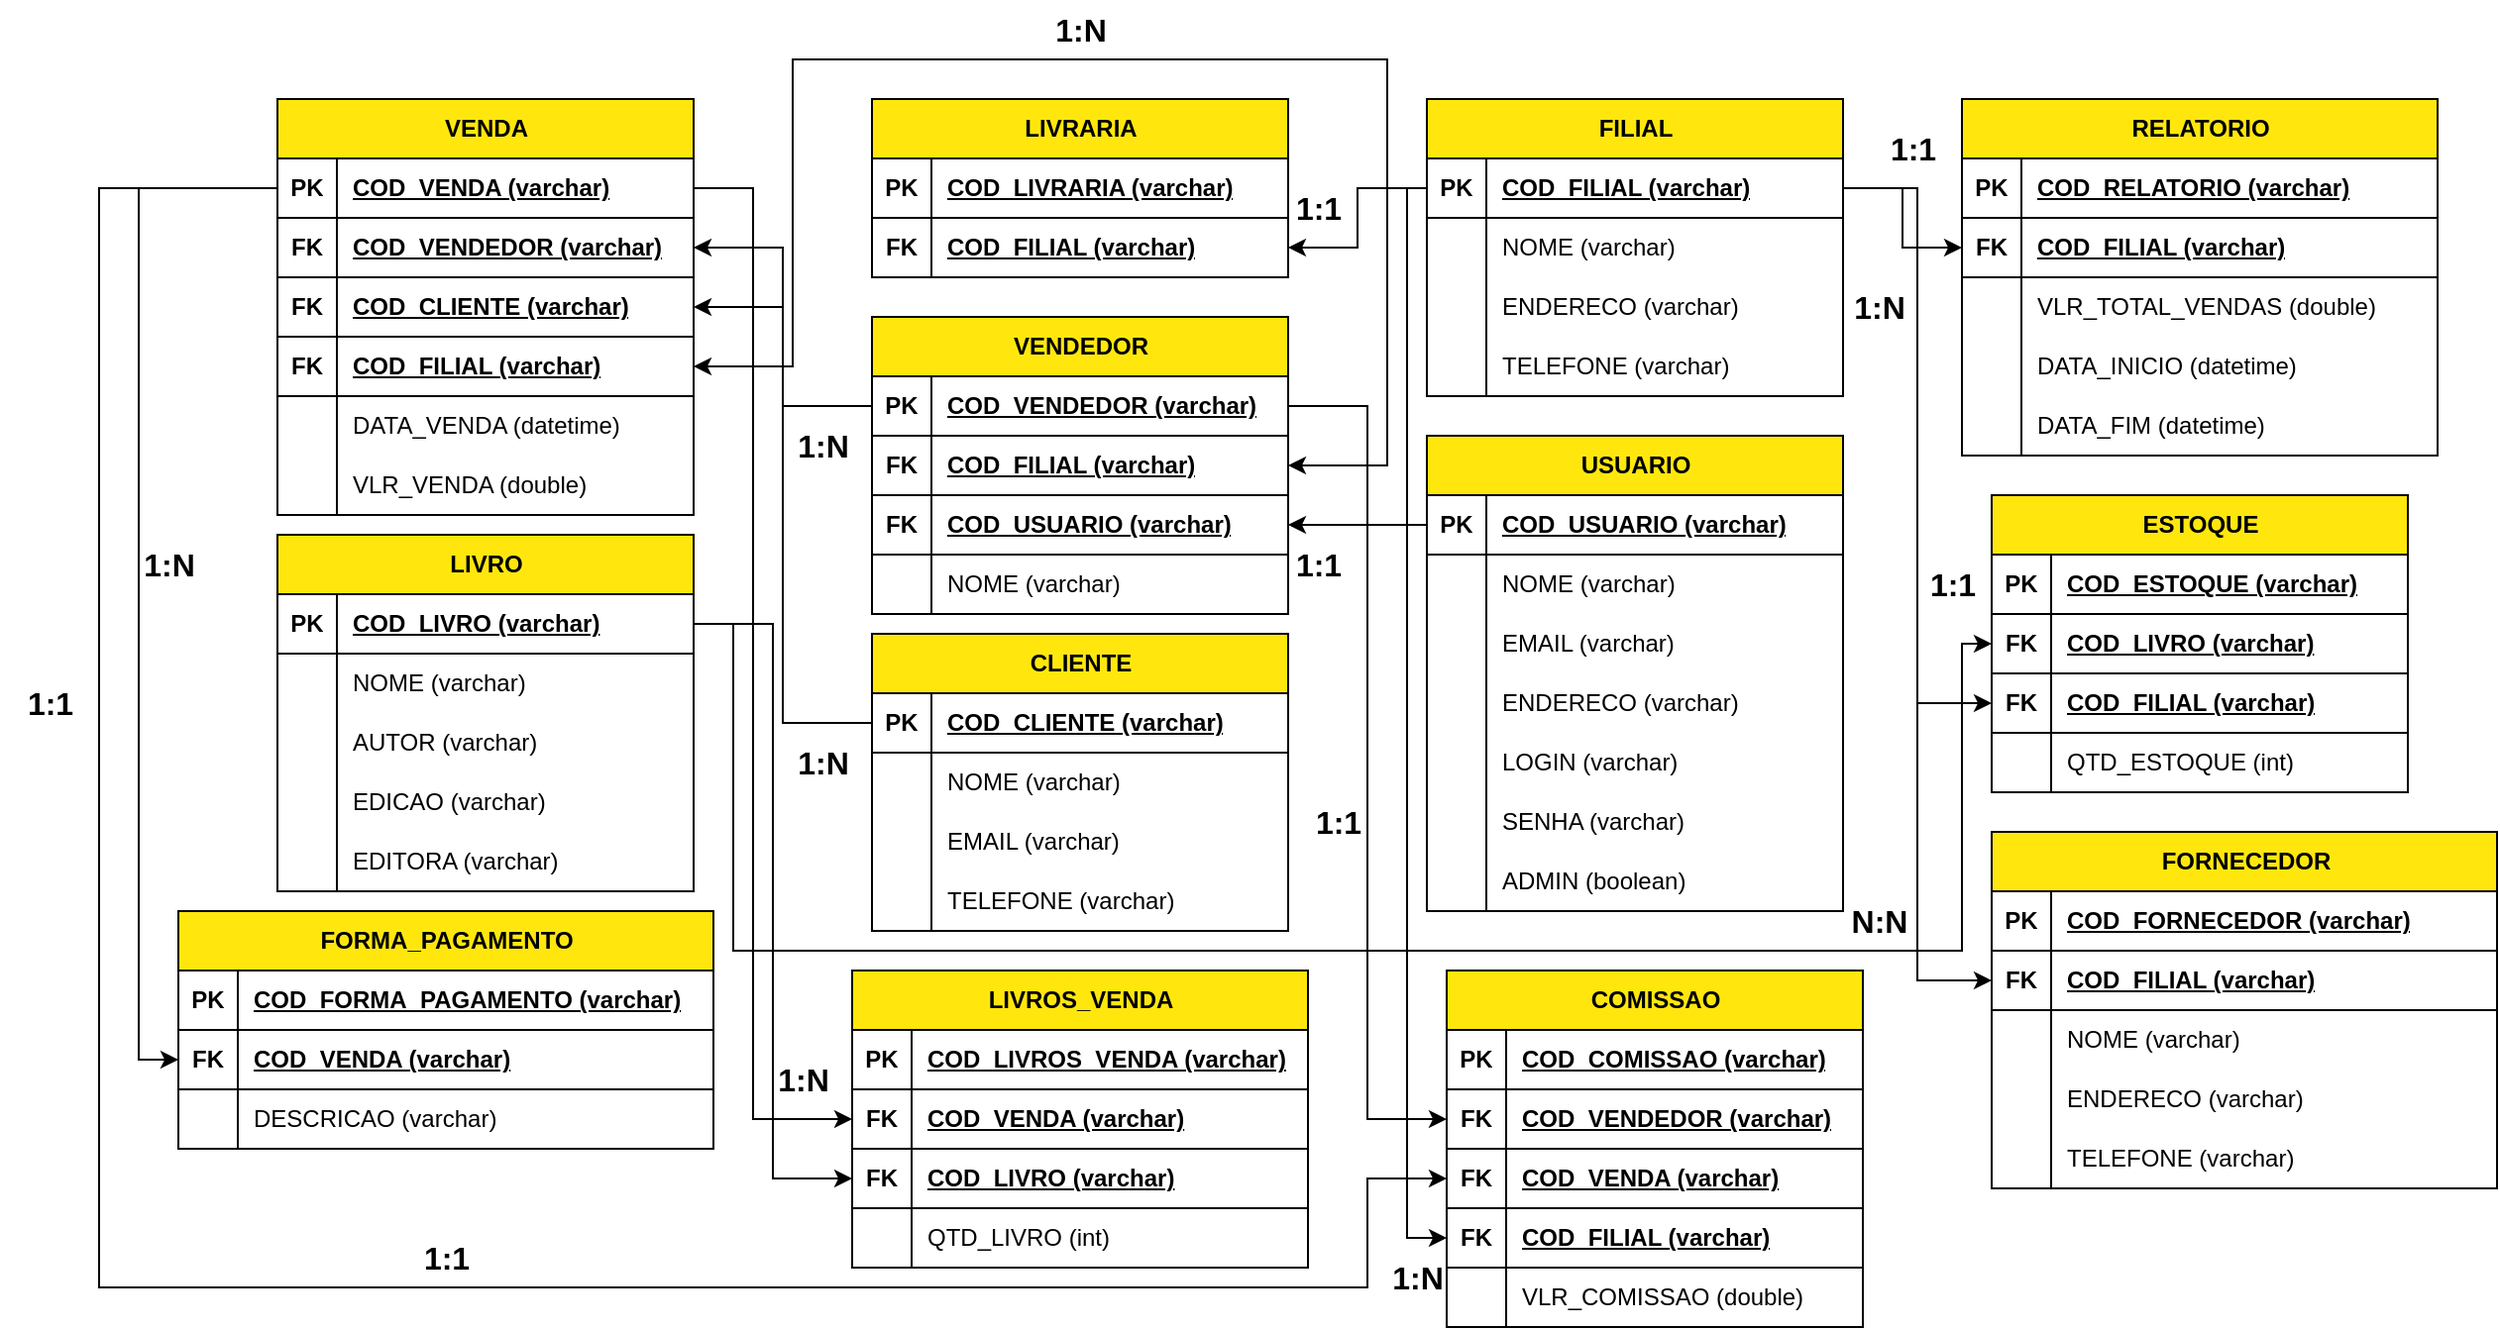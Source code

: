 <mxfile version="22.0.0" type="device">
  <diagram id="R2lEEEUBdFMjLlhIrx00" name="Page-1">
    <mxGraphModel dx="2341" dy="1702" grid="1" gridSize="10" guides="1" tooltips="1" connect="1" arrows="1" fold="1" page="1" pageScale="1" pageWidth="850" pageHeight="1100" math="0" shadow="0" extFonts="Permanent Marker^https://fonts.googleapis.com/css?family=Permanent+Marker">
      <root>
        <mxCell id="0" />
        <mxCell id="1" parent="0" />
        <mxCell id="cTlkV6Wml-D8M9kBclXR-1" value="VENDA" style="shape=table;startSize=30;container=1;collapsible=1;childLayout=tableLayout;fixedRows=1;rowLines=0;fontStyle=1;align=center;resizeLast=1;html=1;fillColor=#FFE70D;" vertex="1" parent="1">
          <mxGeometry x="-10" y="-60" width="210" height="210" as="geometry" />
        </mxCell>
        <mxCell id="cTlkV6Wml-D8M9kBclXR-2" value="" style="shape=tableRow;horizontal=0;startSize=0;swimlaneHead=0;swimlaneBody=0;fillColor=none;collapsible=0;dropTarget=0;points=[[0,0.5],[1,0.5]];portConstraint=eastwest;top=0;left=0;right=0;bottom=1;" vertex="1" parent="cTlkV6Wml-D8M9kBclXR-1">
          <mxGeometry y="30" width="210" height="30" as="geometry" />
        </mxCell>
        <mxCell id="cTlkV6Wml-D8M9kBclXR-3" value="PK" style="shape=partialRectangle;connectable=0;fillColor=none;top=0;left=0;bottom=0;right=0;fontStyle=1;overflow=hidden;whiteSpace=wrap;html=1;" vertex="1" parent="cTlkV6Wml-D8M9kBclXR-2">
          <mxGeometry width="30" height="30" as="geometry">
            <mxRectangle width="30" height="30" as="alternateBounds" />
          </mxGeometry>
        </mxCell>
        <mxCell id="cTlkV6Wml-D8M9kBclXR-4" value="COD_VENDA (varchar)" style="shape=partialRectangle;connectable=0;fillColor=none;top=0;left=0;bottom=0;right=0;align=left;spacingLeft=6;fontStyle=5;overflow=hidden;whiteSpace=wrap;html=1;" vertex="1" parent="cTlkV6Wml-D8M9kBclXR-2">
          <mxGeometry x="30" width="180" height="30" as="geometry">
            <mxRectangle width="180" height="30" as="alternateBounds" />
          </mxGeometry>
        </mxCell>
        <mxCell id="cTlkV6Wml-D8M9kBclXR-27" value="" style="shape=tableRow;horizontal=0;startSize=0;swimlaneHead=0;swimlaneBody=0;fillColor=none;collapsible=0;dropTarget=0;points=[[0,0.5],[1,0.5]];portConstraint=eastwest;top=0;left=0;right=0;bottom=1;" vertex="1" parent="cTlkV6Wml-D8M9kBclXR-1">
          <mxGeometry y="60" width="210" height="30" as="geometry" />
        </mxCell>
        <mxCell id="cTlkV6Wml-D8M9kBclXR-28" value="FK" style="shape=partialRectangle;connectable=0;fillColor=none;top=0;left=0;bottom=0;right=0;fontStyle=1;overflow=hidden;whiteSpace=wrap;html=1;" vertex="1" parent="cTlkV6Wml-D8M9kBclXR-27">
          <mxGeometry width="30" height="30" as="geometry">
            <mxRectangle width="30" height="30" as="alternateBounds" />
          </mxGeometry>
        </mxCell>
        <mxCell id="cTlkV6Wml-D8M9kBclXR-29" value="COD_VENDEDOR (varchar)" style="shape=partialRectangle;connectable=0;fillColor=none;top=0;left=0;bottom=0;right=0;align=left;spacingLeft=6;fontStyle=5;overflow=hidden;whiteSpace=wrap;html=1;" vertex="1" parent="cTlkV6Wml-D8M9kBclXR-27">
          <mxGeometry x="30" width="180" height="30" as="geometry">
            <mxRectangle width="180" height="30" as="alternateBounds" />
          </mxGeometry>
        </mxCell>
        <mxCell id="cTlkV6Wml-D8M9kBclXR-21" value="" style="shape=tableRow;horizontal=0;startSize=0;swimlaneHead=0;swimlaneBody=0;fillColor=none;collapsible=0;dropTarget=0;points=[[0,0.5],[1,0.5]];portConstraint=eastwest;top=0;left=0;right=0;bottom=1;" vertex="1" parent="cTlkV6Wml-D8M9kBclXR-1">
          <mxGeometry y="90" width="210" height="30" as="geometry" />
        </mxCell>
        <mxCell id="cTlkV6Wml-D8M9kBclXR-22" value="FK" style="shape=partialRectangle;connectable=0;fillColor=none;top=0;left=0;bottom=0;right=0;fontStyle=1;overflow=hidden;whiteSpace=wrap;html=1;" vertex="1" parent="cTlkV6Wml-D8M9kBclXR-21">
          <mxGeometry width="30" height="30" as="geometry">
            <mxRectangle width="30" height="30" as="alternateBounds" />
          </mxGeometry>
        </mxCell>
        <mxCell id="cTlkV6Wml-D8M9kBclXR-23" value="COD_CLIENTE (varchar)" style="shape=partialRectangle;connectable=0;fillColor=none;top=0;left=0;bottom=0;right=0;align=left;spacingLeft=6;fontStyle=5;overflow=hidden;whiteSpace=wrap;html=1;" vertex="1" parent="cTlkV6Wml-D8M9kBclXR-21">
          <mxGeometry x="30" width="180" height="30" as="geometry">
            <mxRectangle width="180" height="30" as="alternateBounds" />
          </mxGeometry>
        </mxCell>
        <mxCell id="cTlkV6Wml-D8M9kBclXR-24" value="" style="shape=tableRow;horizontal=0;startSize=0;swimlaneHead=0;swimlaneBody=0;fillColor=none;collapsible=0;dropTarget=0;points=[[0,0.5],[1,0.5]];portConstraint=eastwest;top=0;left=0;right=0;bottom=1;" vertex="1" parent="cTlkV6Wml-D8M9kBclXR-1">
          <mxGeometry y="120" width="210" height="30" as="geometry" />
        </mxCell>
        <mxCell id="cTlkV6Wml-D8M9kBclXR-25" value="FK" style="shape=partialRectangle;connectable=0;fillColor=none;top=0;left=0;bottom=0;right=0;fontStyle=1;overflow=hidden;whiteSpace=wrap;html=1;" vertex="1" parent="cTlkV6Wml-D8M9kBclXR-24">
          <mxGeometry width="30" height="30" as="geometry">
            <mxRectangle width="30" height="30" as="alternateBounds" />
          </mxGeometry>
        </mxCell>
        <mxCell id="cTlkV6Wml-D8M9kBclXR-26" value="COD_FILIAL (varchar)" style="shape=partialRectangle;connectable=0;fillColor=none;top=0;left=0;bottom=0;right=0;align=left;spacingLeft=6;fontStyle=5;overflow=hidden;whiteSpace=wrap;html=1;" vertex="1" parent="cTlkV6Wml-D8M9kBclXR-24">
          <mxGeometry x="30" width="180" height="30" as="geometry">
            <mxRectangle width="180" height="30" as="alternateBounds" />
          </mxGeometry>
        </mxCell>
        <mxCell id="cTlkV6Wml-D8M9kBclXR-5" value="" style="shape=tableRow;horizontal=0;startSize=0;swimlaneHead=0;swimlaneBody=0;fillColor=none;collapsible=0;dropTarget=0;points=[[0,0.5],[1,0.5]];portConstraint=eastwest;top=0;left=0;right=0;bottom=0;" vertex="1" parent="cTlkV6Wml-D8M9kBclXR-1">
          <mxGeometry y="150" width="210" height="30" as="geometry" />
        </mxCell>
        <mxCell id="cTlkV6Wml-D8M9kBclXR-6" value="" style="shape=partialRectangle;connectable=0;fillColor=none;top=0;left=0;bottom=0;right=0;editable=1;overflow=hidden;whiteSpace=wrap;html=1;" vertex="1" parent="cTlkV6Wml-D8M9kBclXR-5">
          <mxGeometry width="30" height="30" as="geometry">
            <mxRectangle width="30" height="30" as="alternateBounds" />
          </mxGeometry>
        </mxCell>
        <mxCell id="cTlkV6Wml-D8M9kBclXR-7" value="DATA_VENDA (datetime)" style="shape=partialRectangle;connectable=0;fillColor=none;top=0;left=0;bottom=0;right=0;align=left;spacingLeft=6;overflow=hidden;whiteSpace=wrap;html=1;" vertex="1" parent="cTlkV6Wml-D8M9kBclXR-5">
          <mxGeometry x="30" width="180" height="30" as="geometry">
            <mxRectangle width="180" height="30" as="alternateBounds" />
          </mxGeometry>
        </mxCell>
        <mxCell id="cTlkV6Wml-D8M9kBclXR-8" value="" style="shape=tableRow;horizontal=0;startSize=0;swimlaneHead=0;swimlaneBody=0;fillColor=none;collapsible=0;dropTarget=0;points=[[0,0.5],[1,0.5]];portConstraint=eastwest;top=0;left=0;right=0;bottom=0;" vertex="1" parent="cTlkV6Wml-D8M9kBclXR-1">
          <mxGeometry y="180" width="210" height="30" as="geometry" />
        </mxCell>
        <mxCell id="cTlkV6Wml-D8M9kBclXR-9" value="" style="shape=partialRectangle;connectable=0;fillColor=none;top=0;left=0;bottom=0;right=0;editable=1;overflow=hidden;whiteSpace=wrap;html=1;" vertex="1" parent="cTlkV6Wml-D8M9kBclXR-8">
          <mxGeometry width="30" height="30" as="geometry">
            <mxRectangle width="30" height="30" as="alternateBounds" />
          </mxGeometry>
        </mxCell>
        <mxCell id="cTlkV6Wml-D8M9kBclXR-10" value="VLR_VENDA (double)" style="shape=partialRectangle;connectable=0;fillColor=none;top=0;left=0;bottom=0;right=0;align=left;spacingLeft=6;overflow=hidden;whiteSpace=wrap;html=1;" vertex="1" parent="cTlkV6Wml-D8M9kBclXR-8">
          <mxGeometry x="30" width="180" height="30" as="geometry">
            <mxRectangle width="180" height="30" as="alternateBounds" />
          </mxGeometry>
        </mxCell>
        <mxCell id="cTlkV6Wml-D8M9kBclXR-35" value="VENDEDOR" style="shape=table;startSize=30;container=1;collapsible=1;childLayout=tableLayout;fixedRows=1;rowLines=0;fontStyle=1;align=center;resizeLast=1;html=1;fillColor=#FFE70D;" vertex="1" parent="1">
          <mxGeometry x="290" y="50" width="210" height="150" as="geometry" />
        </mxCell>
        <mxCell id="cTlkV6Wml-D8M9kBclXR-36" value="" style="shape=tableRow;horizontal=0;startSize=0;swimlaneHead=0;swimlaneBody=0;fillColor=none;collapsible=0;dropTarget=0;points=[[0,0.5],[1,0.5]];portConstraint=eastwest;top=0;left=0;right=0;bottom=1;" vertex="1" parent="cTlkV6Wml-D8M9kBclXR-35">
          <mxGeometry y="30" width="210" height="30" as="geometry" />
        </mxCell>
        <mxCell id="cTlkV6Wml-D8M9kBclXR-37" value="PK" style="shape=partialRectangle;connectable=0;fillColor=none;top=0;left=0;bottom=0;right=0;fontStyle=1;overflow=hidden;whiteSpace=wrap;html=1;" vertex="1" parent="cTlkV6Wml-D8M9kBclXR-36">
          <mxGeometry width="30" height="30" as="geometry">
            <mxRectangle width="30" height="30" as="alternateBounds" />
          </mxGeometry>
        </mxCell>
        <mxCell id="cTlkV6Wml-D8M9kBclXR-38" value="COD_VENDEDOR (varchar)" style="shape=partialRectangle;connectable=0;fillColor=none;top=0;left=0;bottom=0;right=0;align=left;spacingLeft=6;fontStyle=5;overflow=hidden;whiteSpace=wrap;html=1;" vertex="1" parent="cTlkV6Wml-D8M9kBclXR-36">
          <mxGeometry x="30" width="180" height="30" as="geometry">
            <mxRectangle width="180" height="30" as="alternateBounds" />
          </mxGeometry>
        </mxCell>
        <mxCell id="cTlkV6Wml-D8M9kBclXR-39" value="" style="shape=tableRow;horizontal=0;startSize=0;swimlaneHead=0;swimlaneBody=0;fillColor=none;collapsible=0;dropTarget=0;points=[[0,0.5],[1,0.5]];portConstraint=eastwest;top=0;left=0;right=0;bottom=1;" vertex="1" parent="cTlkV6Wml-D8M9kBclXR-35">
          <mxGeometry y="60" width="210" height="30" as="geometry" />
        </mxCell>
        <mxCell id="cTlkV6Wml-D8M9kBclXR-40" value="FK" style="shape=partialRectangle;connectable=0;fillColor=none;top=0;left=0;bottom=0;right=0;fontStyle=1;overflow=hidden;whiteSpace=wrap;html=1;" vertex="1" parent="cTlkV6Wml-D8M9kBclXR-39">
          <mxGeometry width="30" height="30" as="geometry">
            <mxRectangle width="30" height="30" as="alternateBounds" />
          </mxGeometry>
        </mxCell>
        <mxCell id="cTlkV6Wml-D8M9kBclXR-41" value="COD_FILIAL (varchar)" style="shape=partialRectangle;connectable=0;fillColor=none;top=0;left=0;bottom=0;right=0;align=left;spacingLeft=6;fontStyle=5;overflow=hidden;whiteSpace=wrap;html=1;" vertex="1" parent="cTlkV6Wml-D8M9kBclXR-39">
          <mxGeometry x="30" width="180" height="30" as="geometry">
            <mxRectangle width="180" height="30" as="alternateBounds" />
          </mxGeometry>
        </mxCell>
        <mxCell id="cTlkV6Wml-D8M9kBclXR-42" value="" style="shape=tableRow;horizontal=0;startSize=0;swimlaneHead=0;swimlaneBody=0;fillColor=none;collapsible=0;dropTarget=0;points=[[0,0.5],[1,0.5]];portConstraint=eastwest;top=0;left=0;right=0;bottom=1;" vertex="1" parent="cTlkV6Wml-D8M9kBclXR-35">
          <mxGeometry y="90" width="210" height="30" as="geometry" />
        </mxCell>
        <mxCell id="cTlkV6Wml-D8M9kBclXR-43" value="FK" style="shape=partialRectangle;connectable=0;fillColor=none;top=0;left=0;bottom=0;right=0;fontStyle=1;overflow=hidden;whiteSpace=wrap;html=1;" vertex="1" parent="cTlkV6Wml-D8M9kBclXR-42">
          <mxGeometry width="30" height="30" as="geometry">
            <mxRectangle width="30" height="30" as="alternateBounds" />
          </mxGeometry>
        </mxCell>
        <mxCell id="cTlkV6Wml-D8M9kBclXR-44" value="COD_USUARIO (varchar)" style="shape=partialRectangle;connectable=0;fillColor=none;top=0;left=0;bottom=0;right=0;align=left;spacingLeft=6;fontStyle=5;overflow=hidden;whiteSpace=wrap;html=1;" vertex="1" parent="cTlkV6Wml-D8M9kBclXR-42">
          <mxGeometry x="30" width="180" height="30" as="geometry">
            <mxRectangle width="180" height="30" as="alternateBounds" />
          </mxGeometry>
        </mxCell>
        <mxCell id="cTlkV6Wml-D8M9kBclXR-48" value="" style="shape=tableRow;horizontal=0;startSize=0;swimlaneHead=0;swimlaneBody=0;fillColor=none;collapsible=0;dropTarget=0;points=[[0,0.5],[1,0.5]];portConstraint=eastwest;top=0;left=0;right=0;bottom=0;" vertex="1" parent="cTlkV6Wml-D8M9kBclXR-35">
          <mxGeometry y="120" width="210" height="30" as="geometry" />
        </mxCell>
        <mxCell id="cTlkV6Wml-D8M9kBclXR-49" value="" style="shape=partialRectangle;connectable=0;fillColor=none;top=0;left=0;bottom=0;right=0;editable=1;overflow=hidden;whiteSpace=wrap;html=1;" vertex="1" parent="cTlkV6Wml-D8M9kBclXR-48">
          <mxGeometry width="30" height="30" as="geometry">
            <mxRectangle width="30" height="30" as="alternateBounds" />
          </mxGeometry>
        </mxCell>
        <mxCell id="cTlkV6Wml-D8M9kBclXR-50" value="NOME (varchar)" style="shape=partialRectangle;connectable=0;fillColor=none;top=0;left=0;bottom=0;right=0;align=left;spacingLeft=6;overflow=hidden;whiteSpace=wrap;html=1;" vertex="1" parent="cTlkV6Wml-D8M9kBclXR-48">
          <mxGeometry x="30" width="180" height="30" as="geometry">
            <mxRectangle width="180" height="30" as="alternateBounds" />
          </mxGeometry>
        </mxCell>
        <mxCell id="cTlkV6Wml-D8M9kBclXR-54" style="edgeStyle=orthogonalEdgeStyle;rounded=0;orthogonalLoop=1;jettySize=auto;html=1;entryX=1;entryY=0.5;entryDx=0;entryDy=0;" edge="1" parent="1" source="cTlkV6Wml-D8M9kBclXR-36" target="cTlkV6Wml-D8M9kBclXR-27">
          <mxGeometry relative="1" as="geometry" />
        </mxCell>
        <mxCell id="cTlkV6Wml-D8M9kBclXR-55" value="CLIENTE" style="shape=table;startSize=30;container=1;collapsible=1;childLayout=tableLayout;fixedRows=1;rowLines=0;fontStyle=1;align=center;resizeLast=1;html=1;fillColor=#FFE70D;" vertex="1" parent="1">
          <mxGeometry x="290" y="210" width="210" height="150" as="geometry" />
        </mxCell>
        <mxCell id="cTlkV6Wml-D8M9kBclXR-56" value="" style="shape=tableRow;horizontal=0;startSize=0;swimlaneHead=0;swimlaneBody=0;fillColor=none;collapsible=0;dropTarget=0;points=[[0,0.5],[1,0.5]];portConstraint=eastwest;top=0;left=0;right=0;bottom=1;" vertex="1" parent="cTlkV6Wml-D8M9kBclXR-55">
          <mxGeometry y="30" width="210" height="30" as="geometry" />
        </mxCell>
        <mxCell id="cTlkV6Wml-D8M9kBclXR-57" value="PK" style="shape=partialRectangle;connectable=0;fillColor=none;top=0;left=0;bottom=0;right=0;fontStyle=1;overflow=hidden;whiteSpace=wrap;html=1;" vertex="1" parent="cTlkV6Wml-D8M9kBclXR-56">
          <mxGeometry width="30" height="30" as="geometry">
            <mxRectangle width="30" height="30" as="alternateBounds" />
          </mxGeometry>
        </mxCell>
        <mxCell id="cTlkV6Wml-D8M9kBclXR-58" value="COD_CLIENTE (varchar)" style="shape=partialRectangle;connectable=0;fillColor=none;top=0;left=0;bottom=0;right=0;align=left;spacingLeft=6;fontStyle=5;overflow=hidden;whiteSpace=wrap;html=1;" vertex="1" parent="cTlkV6Wml-D8M9kBclXR-56">
          <mxGeometry x="30" width="180" height="30" as="geometry">
            <mxRectangle width="180" height="30" as="alternateBounds" />
          </mxGeometry>
        </mxCell>
        <mxCell id="cTlkV6Wml-D8M9kBclXR-65" value="" style="shape=tableRow;horizontal=0;startSize=0;swimlaneHead=0;swimlaneBody=0;fillColor=none;collapsible=0;dropTarget=0;points=[[0,0.5],[1,0.5]];portConstraint=eastwest;top=0;left=0;right=0;bottom=0;" vertex="1" parent="cTlkV6Wml-D8M9kBclXR-55">
          <mxGeometry y="60" width="210" height="30" as="geometry" />
        </mxCell>
        <mxCell id="cTlkV6Wml-D8M9kBclXR-66" value="" style="shape=partialRectangle;connectable=0;fillColor=none;top=0;left=0;bottom=0;right=0;editable=1;overflow=hidden;whiteSpace=wrap;html=1;" vertex="1" parent="cTlkV6Wml-D8M9kBclXR-65">
          <mxGeometry width="30" height="30" as="geometry">
            <mxRectangle width="30" height="30" as="alternateBounds" />
          </mxGeometry>
        </mxCell>
        <mxCell id="cTlkV6Wml-D8M9kBclXR-67" value="NOME (varchar)" style="shape=partialRectangle;connectable=0;fillColor=none;top=0;left=0;bottom=0;right=0;align=left;spacingLeft=6;overflow=hidden;whiteSpace=wrap;html=1;" vertex="1" parent="cTlkV6Wml-D8M9kBclXR-65">
          <mxGeometry x="30" width="180" height="30" as="geometry">
            <mxRectangle width="180" height="30" as="alternateBounds" />
          </mxGeometry>
        </mxCell>
        <mxCell id="cTlkV6Wml-D8M9kBclXR-68" value="" style="shape=tableRow;horizontal=0;startSize=0;swimlaneHead=0;swimlaneBody=0;fillColor=none;collapsible=0;dropTarget=0;points=[[0,0.5],[1,0.5]];portConstraint=eastwest;top=0;left=0;right=0;bottom=0;" vertex="1" parent="cTlkV6Wml-D8M9kBclXR-55">
          <mxGeometry y="90" width="210" height="30" as="geometry" />
        </mxCell>
        <mxCell id="cTlkV6Wml-D8M9kBclXR-69" value="" style="shape=partialRectangle;connectable=0;fillColor=none;top=0;left=0;bottom=0;right=0;editable=1;overflow=hidden;whiteSpace=wrap;html=1;" vertex="1" parent="cTlkV6Wml-D8M9kBclXR-68">
          <mxGeometry width="30" height="30" as="geometry">
            <mxRectangle width="30" height="30" as="alternateBounds" />
          </mxGeometry>
        </mxCell>
        <mxCell id="cTlkV6Wml-D8M9kBclXR-70" value="EMAIL (varchar)" style="shape=partialRectangle;connectable=0;fillColor=none;top=0;left=0;bottom=0;right=0;align=left;spacingLeft=6;overflow=hidden;whiteSpace=wrap;html=1;" vertex="1" parent="cTlkV6Wml-D8M9kBclXR-68">
          <mxGeometry x="30" width="180" height="30" as="geometry">
            <mxRectangle width="180" height="30" as="alternateBounds" />
          </mxGeometry>
        </mxCell>
        <mxCell id="cTlkV6Wml-D8M9kBclXR-71" value="" style="shape=tableRow;horizontal=0;startSize=0;swimlaneHead=0;swimlaneBody=0;fillColor=none;collapsible=0;dropTarget=0;points=[[0,0.5],[1,0.5]];portConstraint=eastwest;top=0;left=0;right=0;bottom=0;" vertex="1" parent="cTlkV6Wml-D8M9kBclXR-55">
          <mxGeometry y="120" width="210" height="30" as="geometry" />
        </mxCell>
        <mxCell id="cTlkV6Wml-D8M9kBclXR-72" value="" style="shape=partialRectangle;connectable=0;fillColor=none;top=0;left=0;bottom=0;right=0;editable=1;overflow=hidden;whiteSpace=wrap;html=1;" vertex="1" parent="cTlkV6Wml-D8M9kBclXR-71">
          <mxGeometry width="30" height="30" as="geometry">
            <mxRectangle width="30" height="30" as="alternateBounds" />
          </mxGeometry>
        </mxCell>
        <mxCell id="cTlkV6Wml-D8M9kBclXR-73" value="TELEFONE (varchar)" style="shape=partialRectangle;connectable=0;fillColor=none;top=0;left=0;bottom=0;right=0;align=left;spacingLeft=6;overflow=hidden;whiteSpace=wrap;html=1;" vertex="1" parent="cTlkV6Wml-D8M9kBclXR-71">
          <mxGeometry x="30" width="180" height="30" as="geometry">
            <mxRectangle width="180" height="30" as="alternateBounds" />
          </mxGeometry>
        </mxCell>
        <mxCell id="cTlkV6Wml-D8M9kBclXR-74" style="edgeStyle=orthogonalEdgeStyle;rounded=0;orthogonalLoop=1;jettySize=auto;html=1;entryX=1;entryY=0.5;entryDx=0;entryDy=0;" edge="1" parent="1" source="cTlkV6Wml-D8M9kBclXR-56" target="cTlkV6Wml-D8M9kBclXR-21">
          <mxGeometry relative="1" as="geometry" />
        </mxCell>
        <mxCell id="cTlkV6Wml-D8M9kBclXR-83" value="USUARIO" style="shape=table;startSize=30;container=1;collapsible=1;childLayout=tableLayout;fixedRows=1;rowLines=0;fontStyle=1;align=center;resizeLast=1;html=1;fillColor=#FFE70D;" vertex="1" parent="1">
          <mxGeometry x="570" y="110" width="210" height="240" as="geometry" />
        </mxCell>
        <mxCell id="cTlkV6Wml-D8M9kBclXR-84" value="" style="shape=tableRow;horizontal=0;startSize=0;swimlaneHead=0;swimlaneBody=0;fillColor=none;collapsible=0;dropTarget=0;points=[[0,0.5],[1,0.5]];portConstraint=eastwest;top=0;left=0;right=0;bottom=1;" vertex="1" parent="cTlkV6Wml-D8M9kBclXR-83">
          <mxGeometry y="30" width="210" height="30" as="geometry" />
        </mxCell>
        <mxCell id="cTlkV6Wml-D8M9kBclXR-85" value="PK" style="shape=partialRectangle;connectable=0;fillColor=none;top=0;left=0;bottom=0;right=0;fontStyle=1;overflow=hidden;whiteSpace=wrap;html=1;" vertex="1" parent="cTlkV6Wml-D8M9kBclXR-84">
          <mxGeometry width="30" height="30" as="geometry">
            <mxRectangle width="30" height="30" as="alternateBounds" />
          </mxGeometry>
        </mxCell>
        <mxCell id="cTlkV6Wml-D8M9kBclXR-86" value="COD_USUARIO (varchar)" style="shape=partialRectangle;connectable=0;fillColor=none;top=0;left=0;bottom=0;right=0;align=left;spacingLeft=6;fontStyle=5;overflow=hidden;whiteSpace=wrap;html=1;" vertex="1" parent="cTlkV6Wml-D8M9kBclXR-84">
          <mxGeometry x="30" width="180" height="30" as="geometry">
            <mxRectangle width="180" height="30" as="alternateBounds" />
          </mxGeometry>
        </mxCell>
        <mxCell id="cTlkV6Wml-D8M9kBclXR-93" value="" style="shape=tableRow;horizontal=0;startSize=0;swimlaneHead=0;swimlaneBody=0;fillColor=none;collapsible=0;dropTarget=0;points=[[0,0.5],[1,0.5]];portConstraint=eastwest;top=0;left=0;right=0;bottom=0;" vertex="1" parent="cTlkV6Wml-D8M9kBclXR-83">
          <mxGeometry y="60" width="210" height="30" as="geometry" />
        </mxCell>
        <mxCell id="cTlkV6Wml-D8M9kBclXR-94" value="" style="shape=partialRectangle;connectable=0;fillColor=none;top=0;left=0;bottom=0;right=0;editable=1;overflow=hidden;whiteSpace=wrap;html=1;" vertex="1" parent="cTlkV6Wml-D8M9kBclXR-93">
          <mxGeometry width="30" height="30" as="geometry">
            <mxRectangle width="30" height="30" as="alternateBounds" />
          </mxGeometry>
        </mxCell>
        <mxCell id="cTlkV6Wml-D8M9kBclXR-95" value="NOME (varchar)" style="shape=partialRectangle;connectable=0;fillColor=none;top=0;left=0;bottom=0;right=0;align=left;spacingLeft=6;overflow=hidden;whiteSpace=wrap;html=1;" vertex="1" parent="cTlkV6Wml-D8M9kBclXR-93">
          <mxGeometry x="30" width="180" height="30" as="geometry">
            <mxRectangle width="180" height="30" as="alternateBounds" />
          </mxGeometry>
        </mxCell>
        <mxCell id="cTlkV6Wml-D8M9kBclXR-96" value="" style="shape=tableRow;horizontal=0;startSize=0;swimlaneHead=0;swimlaneBody=0;fillColor=none;collapsible=0;dropTarget=0;points=[[0,0.5],[1,0.5]];portConstraint=eastwest;top=0;left=0;right=0;bottom=0;" vertex="1" parent="cTlkV6Wml-D8M9kBclXR-83">
          <mxGeometry y="90" width="210" height="30" as="geometry" />
        </mxCell>
        <mxCell id="cTlkV6Wml-D8M9kBclXR-97" value="" style="shape=partialRectangle;connectable=0;fillColor=none;top=0;left=0;bottom=0;right=0;editable=1;overflow=hidden;whiteSpace=wrap;html=1;" vertex="1" parent="cTlkV6Wml-D8M9kBclXR-96">
          <mxGeometry width="30" height="30" as="geometry">
            <mxRectangle width="30" height="30" as="alternateBounds" />
          </mxGeometry>
        </mxCell>
        <mxCell id="cTlkV6Wml-D8M9kBclXR-98" value="EMAIL (varchar)" style="shape=partialRectangle;connectable=0;fillColor=none;top=0;left=0;bottom=0;right=0;align=left;spacingLeft=6;overflow=hidden;whiteSpace=wrap;html=1;" vertex="1" parent="cTlkV6Wml-D8M9kBclXR-96">
          <mxGeometry x="30" width="180" height="30" as="geometry">
            <mxRectangle width="180" height="30" as="alternateBounds" />
          </mxGeometry>
        </mxCell>
        <mxCell id="cTlkV6Wml-D8M9kBclXR-99" value="" style="shape=tableRow;horizontal=0;startSize=0;swimlaneHead=0;swimlaneBody=0;fillColor=none;collapsible=0;dropTarget=0;points=[[0,0.5],[1,0.5]];portConstraint=eastwest;top=0;left=0;right=0;bottom=0;" vertex="1" parent="cTlkV6Wml-D8M9kBclXR-83">
          <mxGeometry y="120" width="210" height="30" as="geometry" />
        </mxCell>
        <mxCell id="cTlkV6Wml-D8M9kBclXR-100" value="" style="shape=partialRectangle;connectable=0;fillColor=none;top=0;left=0;bottom=0;right=0;editable=1;overflow=hidden;whiteSpace=wrap;html=1;" vertex="1" parent="cTlkV6Wml-D8M9kBclXR-99">
          <mxGeometry width="30" height="30" as="geometry">
            <mxRectangle width="30" height="30" as="alternateBounds" />
          </mxGeometry>
        </mxCell>
        <mxCell id="cTlkV6Wml-D8M9kBclXR-101" value="ENDERECO (varchar)" style="shape=partialRectangle;connectable=0;fillColor=none;top=0;left=0;bottom=0;right=0;align=left;spacingLeft=6;overflow=hidden;whiteSpace=wrap;html=1;" vertex="1" parent="cTlkV6Wml-D8M9kBclXR-99">
          <mxGeometry x="30" width="180" height="30" as="geometry">
            <mxRectangle width="180" height="30" as="alternateBounds" />
          </mxGeometry>
        </mxCell>
        <mxCell id="cTlkV6Wml-D8M9kBclXR-102" value="" style="shape=tableRow;horizontal=0;startSize=0;swimlaneHead=0;swimlaneBody=0;fillColor=none;collapsible=0;dropTarget=0;points=[[0,0.5],[1,0.5]];portConstraint=eastwest;top=0;left=0;right=0;bottom=0;" vertex="1" parent="cTlkV6Wml-D8M9kBclXR-83">
          <mxGeometry y="150" width="210" height="30" as="geometry" />
        </mxCell>
        <mxCell id="cTlkV6Wml-D8M9kBclXR-103" value="" style="shape=partialRectangle;connectable=0;fillColor=none;top=0;left=0;bottom=0;right=0;editable=1;overflow=hidden;whiteSpace=wrap;html=1;" vertex="1" parent="cTlkV6Wml-D8M9kBclXR-102">
          <mxGeometry width="30" height="30" as="geometry">
            <mxRectangle width="30" height="30" as="alternateBounds" />
          </mxGeometry>
        </mxCell>
        <mxCell id="cTlkV6Wml-D8M9kBclXR-104" value="LOGIN (varchar)" style="shape=partialRectangle;connectable=0;fillColor=none;top=0;left=0;bottom=0;right=0;align=left;spacingLeft=6;overflow=hidden;whiteSpace=wrap;html=1;" vertex="1" parent="cTlkV6Wml-D8M9kBclXR-102">
          <mxGeometry x="30" width="180" height="30" as="geometry">
            <mxRectangle width="180" height="30" as="alternateBounds" />
          </mxGeometry>
        </mxCell>
        <mxCell id="cTlkV6Wml-D8M9kBclXR-105" value="" style="shape=tableRow;horizontal=0;startSize=0;swimlaneHead=0;swimlaneBody=0;fillColor=none;collapsible=0;dropTarget=0;points=[[0,0.5],[1,0.5]];portConstraint=eastwest;top=0;left=0;right=0;bottom=0;" vertex="1" parent="cTlkV6Wml-D8M9kBclXR-83">
          <mxGeometry y="180" width="210" height="30" as="geometry" />
        </mxCell>
        <mxCell id="cTlkV6Wml-D8M9kBclXR-106" value="" style="shape=partialRectangle;connectable=0;fillColor=none;top=0;left=0;bottom=0;right=0;editable=1;overflow=hidden;whiteSpace=wrap;html=1;" vertex="1" parent="cTlkV6Wml-D8M9kBclXR-105">
          <mxGeometry width="30" height="30" as="geometry">
            <mxRectangle width="30" height="30" as="alternateBounds" />
          </mxGeometry>
        </mxCell>
        <mxCell id="cTlkV6Wml-D8M9kBclXR-107" value="SENHA (varchar)" style="shape=partialRectangle;connectable=0;fillColor=none;top=0;left=0;bottom=0;right=0;align=left;spacingLeft=6;overflow=hidden;whiteSpace=wrap;html=1;" vertex="1" parent="cTlkV6Wml-D8M9kBclXR-105">
          <mxGeometry x="30" width="180" height="30" as="geometry">
            <mxRectangle width="180" height="30" as="alternateBounds" />
          </mxGeometry>
        </mxCell>
        <mxCell id="cTlkV6Wml-D8M9kBclXR-108" value="" style="shape=tableRow;horizontal=0;startSize=0;swimlaneHead=0;swimlaneBody=0;fillColor=none;collapsible=0;dropTarget=0;points=[[0,0.5],[1,0.5]];portConstraint=eastwest;top=0;left=0;right=0;bottom=0;" vertex="1" parent="cTlkV6Wml-D8M9kBclXR-83">
          <mxGeometry y="210" width="210" height="30" as="geometry" />
        </mxCell>
        <mxCell id="cTlkV6Wml-D8M9kBclXR-109" value="" style="shape=partialRectangle;connectable=0;fillColor=none;top=0;left=0;bottom=0;right=0;editable=1;overflow=hidden;whiteSpace=wrap;html=1;" vertex="1" parent="cTlkV6Wml-D8M9kBclXR-108">
          <mxGeometry width="30" height="30" as="geometry">
            <mxRectangle width="30" height="30" as="alternateBounds" />
          </mxGeometry>
        </mxCell>
        <mxCell id="cTlkV6Wml-D8M9kBclXR-110" value="ADMIN (boolean)" style="shape=partialRectangle;connectable=0;fillColor=none;top=0;left=0;bottom=0;right=0;align=left;spacingLeft=6;overflow=hidden;whiteSpace=wrap;html=1;" vertex="1" parent="cTlkV6Wml-D8M9kBclXR-108">
          <mxGeometry x="30" width="180" height="30" as="geometry">
            <mxRectangle width="180" height="30" as="alternateBounds" />
          </mxGeometry>
        </mxCell>
        <mxCell id="cTlkV6Wml-D8M9kBclXR-111" style="edgeStyle=orthogonalEdgeStyle;rounded=0;orthogonalLoop=1;jettySize=auto;html=1;entryX=1;entryY=0.5;entryDx=0;entryDy=0;" edge="1" parent="1" source="cTlkV6Wml-D8M9kBclXR-84" target="cTlkV6Wml-D8M9kBclXR-42">
          <mxGeometry relative="1" as="geometry" />
        </mxCell>
        <mxCell id="cTlkV6Wml-D8M9kBclXR-117" value="FILIAL" style="shape=table;startSize=30;container=1;collapsible=1;childLayout=tableLayout;fixedRows=1;rowLines=0;fontStyle=1;align=center;resizeLast=1;html=1;fillColor=#FFE70D;" vertex="1" parent="1">
          <mxGeometry x="570" y="-60" width="210" height="150" as="geometry" />
        </mxCell>
        <mxCell id="cTlkV6Wml-D8M9kBclXR-118" value="" style="shape=tableRow;horizontal=0;startSize=0;swimlaneHead=0;swimlaneBody=0;fillColor=none;collapsible=0;dropTarget=0;points=[[0,0.5],[1,0.5]];portConstraint=eastwest;top=0;left=0;right=0;bottom=1;" vertex="1" parent="cTlkV6Wml-D8M9kBclXR-117">
          <mxGeometry y="30" width="210" height="30" as="geometry" />
        </mxCell>
        <mxCell id="cTlkV6Wml-D8M9kBclXR-119" value="PK" style="shape=partialRectangle;connectable=0;fillColor=none;top=0;left=0;bottom=0;right=0;fontStyle=1;overflow=hidden;whiteSpace=wrap;html=1;" vertex="1" parent="cTlkV6Wml-D8M9kBclXR-118">
          <mxGeometry width="30" height="30" as="geometry">
            <mxRectangle width="30" height="30" as="alternateBounds" />
          </mxGeometry>
        </mxCell>
        <mxCell id="cTlkV6Wml-D8M9kBclXR-120" value="COD_FILIAL (varchar)" style="shape=partialRectangle;connectable=0;fillColor=none;top=0;left=0;bottom=0;right=0;align=left;spacingLeft=6;fontStyle=5;overflow=hidden;whiteSpace=wrap;html=1;" vertex="1" parent="cTlkV6Wml-D8M9kBclXR-118">
          <mxGeometry x="30" width="180" height="30" as="geometry">
            <mxRectangle width="180" height="30" as="alternateBounds" />
          </mxGeometry>
        </mxCell>
        <mxCell id="cTlkV6Wml-D8M9kBclXR-121" value="" style="shape=tableRow;horizontal=0;startSize=0;swimlaneHead=0;swimlaneBody=0;fillColor=none;collapsible=0;dropTarget=0;points=[[0,0.5],[1,0.5]];portConstraint=eastwest;top=0;left=0;right=0;bottom=0;" vertex="1" parent="cTlkV6Wml-D8M9kBclXR-117">
          <mxGeometry y="60" width="210" height="30" as="geometry" />
        </mxCell>
        <mxCell id="cTlkV6Wml-D8M9kBclXR-122" value="" style="shape=partialRectangle;connectable=0;fillColor=none;top=0;left=0;bottom=0;right=0;editable=1;overflow=hidden;whiteSpace=wrap;html=1;" vertex="1" parent="cTlkV6Wml-D8M9kBclXR-121">
          <mxGeometry width="30" height="30" as="geometry">
            <mxRectangle width="30" height="30" as="alternateBounds" />
          </mxGeometry>
        </mxCell>
        <mxCell id="cTlkV6Wml-D8M9kBclXR-123" value="NOME (varchar)" style="shape=partialRectangle;connectable=0;fillColor=none;top=0;left=0;bottom=0;right=0;align=left;spacingLeft=6;overflow=hidden;whiteSpace=wrap;html=1;" vertex="1" parent="cTlkV6Wml-D8M9kBclXR-121">
          <mxGeometry x="30" width="180" height="30" as="geometry">
            <mxRectangle width="180" height="30" as="alternateBounds" />
          </mxGeometry>
        </mxCell>
        <mxCell id="cTlkV6Wml-D8M9kBclXR-124" value="" style="shape=tableRow;horizontal=0;startSize=0;swimlaneHead=0;swimlaneBody=0;fillColor=none;collapsible=0;dropTarget=0;points=[[0,0.5],[1,0.5]];portConstraint=eastwest;top=0;left=0;right=0;bottom=0;" vertex="1" parent="cTlkV6Wml-D8M9kBclXR-117">
          <mxGeometry y="90" width="210" height="30" as="geometry" />
        </mxCell>
        <mxCell id="cTlkV6Wml-D8M9kBclXR-125" value="" style="shape=partialRectangle;connectable=0;fillColor=none;top=0;left=0;bottom=0;right=0;editable=1;overflow=hidden;whiteSpace=wrap;html=1;" vertex="1" parent="cTlkV6Wml-D8M9kBclXR-124">
          <mxGeometry width="30" height="30" as="geometry">
            <mxRectangle width="30" height="30" as="alternateBounds" />
          </mxGeometry>
        </mxCell>
        <mxCell id="cTlkV6Wml-D8M9kBclXR-126" value="ENDERECO (varchar)" style="shape=partialRectangle;connectable=0;fillColor=none;top=0;left=0;bottom=0;right=0;align=left;spacingLeft=6;overflow=hidden;whiteSpace=wrap;html=1;" vertex="1" parent="cTlkV6Wml-D8M9kBclXR-124">
          <mxGeometry x="30" width="180" height="30" as="geometry">
            <mxRectangle width="180" height="30" as="alternateBounds" />
          </mxGeometry>
        </mxCell>
        <mxCell id="cTlkV6Wml-D8M9kBclXR-127" value="" style="shape=tableRow;horizontal=0;startSize=0;swimlaneHead=0;swimlaneBody=0;fillColor=none;collapsible=0;dropTarget=0;points=[[0,0.5],[1,0.5]];portConstraint=eastwest;top=0;left=0;right=0;bottom=0;" vertex="1" parent="cTlkV6Wml-D8M9kBclXR-117">
          <mxGeometry y="120" width="210" height="30" as="geometry" />
        </mxCell>
        <mxCell id="cTlkV6Wml-D8M9kBclXR-128" value="" style="shape=partialRectangle;connectable=0;fillColor=none;top=0;left=0;bottom=0;right=0;editable=1;overflow=hidden;whiteSpace=wrap;html=1;" vertex="1" parent="cTlkV6Wml-D8M9kBclXR-127">
          <mxGeometry width="30" height="30" as="geometry">
            <mxRectangle width="30" height="30" as="alternateBounds" />
          </mxGeometry>
        </mxCell>
        <mxCell id="cTlkV6Wml-D8M9kBclXR-129" value="TELEFONE (varchar)" style="shape=partialRectangle;connectable=0;fillColor=none;top=0;left=0;bottom=0;right=0;align=left;spacingLeft=6;overflow=hidden;whiteSpace=wrap;html=1;" vertex="1" parent="cTlkV6Wml-D8M9kBclXR-127">
          <mxGeometry x="30" width="180" height="30" as="geometry">
            <mxRectangle width="180" height="30" as="alternateBounds" />
          </mxGeometry>
        </mxCell>
        <mxCell id="cTlkV6Wml-D8M9kBclXR-130" style="edgeStyle=orthogonalEdgeStyle;rounded=0;orthogonalLoop=1;jettySize=auto;html=1;entryX=1;entryY=0.5;entryDx=0;entryDy=0;" edge="1" parent="1" source="cTlkV6Wml-D8M9kBclXR-118" target="cTlkV6Wml-D8M9kBclXR-39">
          <mxGeometry relative="1" as="geometry">
            <Array as="points">
              <mxPoint x="550" y="-15" />
              <mxPoint x="550" y="125" />
            </Array>
          </mxGeometry>
        </mxCell>
        <mxCell id="cTlkV6Wml-D8M9kBclXR-131" value="LIVRARIA" style="shape=table;startSize=30;container=1;collapsible=1;childLayout=tableLayout;fixedRows=1;rowLines=0;fontStyle=1;align=center;resizeLast=1;html=1;fillColor=#FFE70D;" vertex="1" parent="1">
          <mxGeometry x="290" y="-60" width="210" height="90" as="geometry" />
        </mxCell>
        <mxCell id="cTlkV6Wml-D8M9kBclXR-132" value="" style="shape=tableRow;horizontal=0;startSize=0;swimlaneHead=0;swimlaneBody=0;fillColor=none;collapsible=0;dropTarget=0;points=[[0,0.5],[1,0.5]];portConstraint=eastwest;top=0;left=0;right=0;bottom=1;" vertex="1" parent="cTlkV6Wml-D8M9kBclXR-131">
          <mxGeometry y="30" width="210" height="30" as="geometry" />
        </mxCell>
        <mxCell id="cTlkV6Wml-D8M9kBclXR-133" value="PK" style="shape=partialRectangle;connectable=0;fillColor=none;top=0;left=0;bottom=0;right=0;fontStyle=1;overflow=hidden;whiteSpace=wrap;html=1;" vertex="1" parent="cTlkV6Wml-D8M9kBclXR-132">
          <mxGeometry width="30" height="30" as="geometry">
            <mxRectangle width="30" height="30" as="alternateBounds" />
          </mxGeometry>
        </mxCell>
        <mxCell id="cTlkV6Wml-D8M9kBclXR-134" value="COD_LIVRARIA (varchar)" style="shape=partialRectangle;connectable=0;fillColor=none;top=0;left=0;bottom=0;right=0;align=left;spacingLeft=6;fontStyle=5;overflow=hidden;whiteSpace=wrap;html=1;" vertex="1" parent="cTlkV6Wml-D8M9kBclXR-132">
          <mxGeometry x="30" width="180" height="30" as="geometry">
            <mxRectangle width="180" height="30" as="alternateBounds" />
          </mxGeometry>
        </mxCell>
        <mxCell id="cTlkV6Wml-D8M9kBclXR-144" value="" style="shape=tableRow;horizontal=0;startSize=0;swimlaneHead=0;swimlaneBody=0;fillColor=none;collapsible=0;dropTarget=0;points=[[0,0.5],[1,0.5]];portConstraint=eastwest;top=0;left=0;right=0;bottom=1;" vertex="1" parent="cTlkV6Wml-D8M9kBclXR-131">
          <mxGeometry y="60" width="210" height="30" as="geometry" />
        </mxCell>
        <mxCell id="cTlkV6Wml-D8M9kBclXR-145" value="FK" style="shape=partialRectangle;connectable=0;fillColor=none;top=0;left=0;bottom=0;right=0;fontStyle=1;overflow=hidden;whiteSpace=wrap;html=1;" vertex="1" parent="cTlkV6Wml-D8M9kBclXR-144">
          <mxGeometry width="30" height="30" as="geometry">
            <mxRectangle width="30" height="30" as="alternateBounds" />
          </mxGeometry>
        </mxCell>
        <mxCell id="cTlkV6Wml-D8M9kBclXR-146" value="COD_FILIAL (varchar)" style="shape=partialRectangle;connectable=0;fillColor=none;top=0;left=0;bottom=0;right=0;align=left;spacingLeft=6;fontStyle=5;overflow=hidden;whiteSpace=wrap;html=1;" vertex="1" parent="cTlkV6Wml-D8M9kBclXR-144">
          <mxGeometry x="30" width="180" height="30" as="geometry">
            <mxRectangle width="180" height="30" as="alternateBounds" />
          </mxGeometry>
        </mxCell>
        <mxCell id="cTlkV6Wml-D8M9kBclXR-155" value="RELATORIO" style="shape=table;startSize=30;container=1;collapsible=1;childLayout=tableLayout;fixedRows=1;rowLines=0;fontStyle=1;align=center;resizeLast=1;html=1;fillColor=#FFE70D;" vertex="1" parent="1">
          <mxGeometry x="840" y="-60" width="240" height="180" as="geometry" />
        </mxCell>
        <mxCell id="cTlkV6Wml-D8M9kBclXR-168" value="" style="shape=tableRow;horizontal=0;startSize=0;swimlaneHead=0;swimlaneBody=0;fillColor=none;collapsible=0;dropTarget=0;points=[[0,0.5],[1,0.5]];portConstraint=eastwest;top=0;left=0;right=0;bottom=1;" vertex="1" parent="cTlkV6Wml-D8M9kBclXR-155">
          <mxGeometry y="30" width="240" height="30" as="geometry" />
        </mxCell>
        <mxCell id="cTlkV6Wml-D8M9kBclXR-169" value="PK" style="shape=partialRectangle;connectable=0;fillColor=none;top=0;left=0;bottom=0;right=0;fontStyle=1;overflow=hidden;whiteSpace=wrap;html=1;" vertex="1" parent="cTlkV6Wml-D8M9kBclXR-168">
          <mxGeometry width="30" height="30" as="geometry">
            <mxRectangle width="30" height="30" as="alternateBounds" />
          </mxGeometry>
        </mxCell>
        <mxCell id="cTlkV6Wml-D8M9kBclXR-170" value="COD_RELATORIO (varchar)" style="shape=partialRectangle;connectable=0;fillColor=none;top=0;left=0;bottom=0;right=0;align=left;spacingLeft=6;fontStyle=5;overflow=hidden;whiteSpace=wrap;html=1;" vertex="1" parent="cTlkV6Wml-D8M9kBclXR-168">
          <mxGeometry x="30" width="210" height="30" as="geometry">
            <mxRectangle width="210" height="30" as="alternateBounds" />
          </mxGeometry>
        </mxCell>
        <mxCell id="cTlkV6Wml-D8M9kBclXR-156" value="" style="shape=tableRow;horizontal=0;startSize=0;swimlaneHead=0;swimlaneBody=0;fillColor=none;collapsible=0;dropTarget=0;points=[[0,0.5],[1,0.5]];portConstraint=eastwest;top=0;left=0;right=0;bottom=1;" vertex="1" parent="cTlkV6Wml-D8M9kBclXR-155">
          <mxGeometry y="60" width="240" height="30" as="geometry" />
        </mxCell>
        <mxCell id="cTlkV6Wml-D8M9kBclXR-157" value="FK" style="shape=partialRectangle;connectable=0;fillColor=none;top=0;left=0;bottom=0;right=0;fontStyle=1;overflow=hidden;whiteSpace=wrap;html=1;" vertex="1" parent="cTlkV6Wml-D8M9kBclXR-156">
          <mxGeometry width="30" height="30" as="geometry">
            <mxRectangle width="30" height="30" as="alternateBounds" />
          </mxGeometry>
        </mxCell>
        <mxCell id="cTlkV6Wml-D8M9kBclXR-158" value="COD_FILIAL (varchar)" style="shape=partialRectangle;connectable=0;fillColor=none;top=0;left=0;bottom=0;right=0;align=left;spacingLeft=6;fontStyle=5;overflow=hidden;whiteSpace=wrap;html=1;" vertex="1" parent="cTlkV6Wml-D8M9kBclXR-156">
          <mxGeometry x="30" width="210" height="30" as="geometry">
            <mxRectangle width="210" height="30" as="alternateBounds" />
          </mxGeometry>
        </mxCell>
        <mxCell id="cTlkV6Wml-D8M9kBclXR-159" value="" style="shape=tableRow;horizontal=0;startSize=0;swimlaneHead=0;swimlaneBody=0;fillColor=none;collapsible=0;dropTarget=0;points=[[0,0.5],[1,0.5]];portConstraint=eastwest;top=0;left=0;right=0;bottom=0;" vertex="1" parent="cTlkV6Wml-D8M9kBclXR-155">
          <mxGeometry y="90" width="240" height="30" as="geometry" />
        </mxCell>
        <mxCell id="cTlkV6Wml-D8M9kBclXR-160" value="" style="shape=partialRectangle;connectable=0;fillColor=none;top=0;left=0;bottom=0;right=0;editable=1;overflow=hidden;whiteSpace=wrap;html=1;" vertex="1" parent="cTlkV6Wml-D8M9kBclXR-159">
          <mxGeometry width="30" height="30" as="geometry">
            <mxRectangle width="30" height="30" as="alternateBounds" />
          </mxGeometry>
        </mxCell>
        <mxCell id="cTlkV6Wml-D8M9kBclXR-161" value="VLR_TOTAL_VENDAS (double)" style="shape=partialRectangle;connectable=0;fillColor=none;top=0;left=0;bottom=0;right=0;align=left;spacingLeft=6;overflow=hidden;whiteSpace=wrap;html=1;" vertex="1" parent="cTlkV6Wml-D8M9kBclXR-159">
          <mxGeometry x="30" width="210" height="30" as="geometry">
            <mxRectangle width="210" height="30" as="alternateBounds" />
          </mxGeometry>
        </mxCell>
        <mxCell id="cTlkV6Wml-D8M9kBclXR-162" value="" style="shape=tableRow;horizontal=0;startSize=0;swimlaneHead=0;swimlaneBody=0;fillColor=none;collapsible=0;dropTarget=0;points=[[0,0.5],[1,0.5]];portConstraint=eastwest;top=0;left=0;right=0;bottom=0;" vertex="1" parent="cTlkV6Wml-D8M9kBclXR-155">
          <mxGeometry y="120" width="240" height="30" as="geometry" />
        </mxCell>
        <mxCell id="cTlkV6Wml-D8M9kBclXR-163" value="" style="shape=partialRectangle;connectable=0;fillColor=none;top=0;left=0;bottom=0;right=0;editable=1;overflow=hidden;whiteSpace=wrap;html=1;" vertex="1" parent="cTlkV6Wml-D8M9kBclXR-162">
          <mxGeometry width="30" height="30" as="geometry">
            <mxRectangle width="30" height="30" as="alternateBounds" />
          </mxGeometry>
        </mxCell>
        <mxCell id="cTlkV6Wml-D8M9kBclXR-164" value="DATA_INICIO (datetime)" style="shape=partialRectangle;connectable=0;fillColor=none;top=0;left=0;bottom=0;right=0;align=left;spacingLeft=6;overflow=hidden;whiteSpace=wrap;html=1;" vertex="1" parent="cTlkV6Wml-D8M9kBclXR-162">
          <mxGeometry x="30" width="210" height="30" as="geometry">
            <mxRectangle width="210" height="30" as="alternateBounds" />
          </mxGeometry>
        </mxCell>
        <mxCell id="cTlkV6Wml-D8M9kBclXR-165" value="" style="shape=tableRow;horizontal=0;startSize=0;swimlaneHead=0;swimlaneBody=0;fillColor=none;collapsible=0;dropTarget=0;points=[[0,0.5],[1,0.5]];portConstraint=eastwest;top=0;left=0;right=0;bottom=0;" vertex="1" parent="cTlkV6Wml-D8M9kBclXR-155">
          <mxGeometry y="150" width="240" height="30" as="geometry" />
        </mxCell>
        <mxCell id="cTlkV6Wml-D8M9kBclXR-166" value="" style="shape=partialRectangle;connectable=0;fillColor=none;top=0;left=0;bottom=0;right=0;editable=1;overflow=hidden;whiteSpace=wrap;html=1;" vertex="1" parent="cTlkV6Wml-D8M9kBclXR-165">
          <mxGeometry width="30" height="30" as="geometry">
            <mxRectangle width="30" height="30" as="alternateBounds" />
          </mxGeometry>
        </mxCell>
        <mxCell id="cTlkV6Wml-D8M9kBclXR-167" value="DATA_FIM (datetime)" style="shape=partialRectangle;connectable=0;fillColor=none;top=0;left=0;bottom=0;right=0;align=left;spacingLeft=6;overflow=hidden;whiteSpace=wrap;html=1;" vertex="1" parent="cTlkV6Wml-D8M9kBclXR-165">
          <mxGeometry x="30" width="210" height="30" as="geometry">
            <mxRectangle width="210" height="30" as="alternateBounds" />
          </mxGeometry>
        </mxCell>
        <mxCell id="cTlkV6Wml-D8M9kBclXR-173" style="edgeStyle=orthogonalEdgeStyle;rounded=0;orthogonalLoop=1;jettySize=auto;html=1;entryX=1;entryY=0.5;entryDx=0;entryDy=0;" edge="1" parent="1" source="cTlkV6Wml-D8M9kBclXR-118" target="cTlkV6Wml-D8M9kBclXR-144">
          <mxGeometry relative="1" as="geometry" />
        </mxCell>
        <mxCell id="cTlkV6Wml-D8M9kBclXR-174" style="edgeStyle=orthogonalEdgeStyle;rounded=0;orthogonalLoop=1;jettySize=auto;html=1;entryX=0;entryY=0.5;entryDx=0;entryDy=0;" edge="1" parent="1" source="cTlkV6Wml-D8M9kBclXR-118" target="cTlkV6Wml-D8M9kBclXR-156">
          <mxGeometry relative="1" as="geometry" />
        </mxCell>
        <mxCell id="cTlkV6Wml-D8M9kBclXR-175" value="LIVRO" style="shape=table;startSize=30;container=1;collapsible=1;childLayout=tableLayout;fixedRows=1;rowLines=0;fontStyle=1;align=center;resizeLast=1;html=1;fillColor=#FFE70D;" vertex="1" parent="1">
          <mxGeometry x="-10" y="160" width="210" height="180" as="geometry" />
        </mxCell>
        <mxCell id="cTlkV6Wml-D8M9kBclXR-176" value="" style="shape=tableRow;horizontal=0;startSize=0;swimlaneHead=0;swimlaneBody=0;fillColor=none;collapsible=0;dropTarget=0;points=[[0,0.5],[1,0.5]];portConstraint=eastwest;top=0;left=0;right=0;bottom=1;" vertex="1" parent="cTlkV6Wml-D8M9kBclXR-175">
          <mxGeometry y="30" width="210" height="30" as="geometry" />
        </mxCell>
        <mxCell id="cTlkV6Wml-D8M9kBclXR-177" value="PK" style="shape=partialRectangle;connectable=0;fillColor=none;top=0;left=0;bottom=0;right=0;fontStyle=1;overflow=hidden;whiteSpace=wrap;html=1;" vertex="1" parent="cTlkV6Wml-D8M9kBclXR-176">
          <mxGeometry width="30" height="30" as="geometry">
            <mxRectangle width="30" height="30" as="alternateBounds" />
          </mxGeometry>
        </mxCell>
        <mxCell id="cTlkV6Wml-D8M9kBclXR-178" value="COD_LIVRO (varchar)" style="shape=partialRectangle;connectable=0;fillColor=none;top=0;left=0;bottom=0;right=0;align=left;spacingLeft=6;fontStyle=5;overflow=hidden;whiteSpace=wrap;html=1;" vertex="1" parent="cTlkV6Wml-D8M9kBclXR-176">
          <mxGeometry x="30" width="180" height="30" as="geometry">
            <mxRectangle width="180" height="30" as="alternateBounds" />
          </mxGeometry>
        </mxCell>
        <mxCell id="cTlkV6Wml-D8M9kBclXR-179" value="" style="shape=tableRow;horizontal=0;startSize=0;swimlaneHead=0;swimlaneBody=0;fillColor=none;collapsible=0;dropTarget=0;points=[[0,0.5],[1,0.5]];portConstraint=eastwest;top=0;left=0;right=0;bottom=0;" vertex="1" parent="cTlkV6Wml-D8M9kBclXR-175">
          <mxGeometry y="60" width="210" height="30" as="geometry" />
        </mxCell>
        <mxCell id="cTlkV6Wml-D8M9kBclXR-180" value="" style="shape=partialRectangle;connectable=0;fillColor=none;top=0;left=0;bottom=0;right=0;editable=1;overflow=hidden;whiteSpace=wrap;html=1;" vertex="1" parent="cTlkV6Wml-D8M9kBclXR-179">
          <mxGeometry width="30" height="30" as="geometry">
            <mxRectangle width="30" height="30" as="alternateBounds" />
          </mxGeometry>
        </mxCell>
        <mxCell id="cTlkV6Wml-D8M9kBclXR-181" value="NOME (varchar)" style="shape=partialRectangle;connectable=0;fillColor=none;top=0;left=0;bottom=0;right=0;align=left;spacingLeft=6;overflow=hidden;whiteSpace=wrap;html=1;" vertex="1" parent="cTlkV6Wml-D8M9kBclXR-179">
          <mxGeometry x="30" width="180" height="30" as="geometry">
            <mxRectangle width="180" height="30" as="alternateBounds" />
          </mxGeometry>
        </mxCell>
        <mxCell id="cTlkV6Wml-D8M9kBclXR-182" value="" style="shape=tableRow;horizontal=0;startSize=0;swimlaneHead=0;swimlaneBody=0;fillColor=none;collapsible=0;dropTarget=0;points=[[0,0.5],[1,0.5]];portConstraint=eastwest;top=0;left=0;right=0;bottom=0;" vertex="1" parent="cTlkV6Wml-D8M9kBclXR-175">
          <mxGeometry y="90" width="210" height="30" as="geometry" />
        </mxCell>
        <mxCell id="cTlkV6Wml-D8M9kBclXR-183" value="" style="shape=partialRectangle;connectable=0;fillColor=none;top=0;left=0;bottom=0;right=0;editable=1;overflow=hidden;whiteSpace=wrap;html=1;" vertex="1" parent="cTlkV6Wml-D8M9kBclXR-182">
          <mxGeometry width="30" height="30" as="geometry">
            <mxRectangle width="30" height="30" as="alternateBounds" />
          </mxGeometry>
        </mxCell>
        <mxCell id="cTlkV6Wml-D8M9kBclXR-184" value="AUTOR (varchar)" style="shape=partialRectangle;connectable=0;fillColor=none;top=0;left=0;bottom=0;right=0;align=left;spacingLeft=6;overflow=hidden;whiteSpace=wrap;html=1;" vertex="1" parent="cTlkV6Wml-D8M9kBclXR-182">
          <mxGeometry x="30" width="180" height="30" as="geometry">
            <mxRectangle width="180" height="30" as="alternateBounds" />
          </mxGeometry>
        </mxCell>
        <mxCell id="cTlkV6Wml-D8M9kBclXR-185" value="" style="shape=tableRow;horizontal=0;startSize=0;swimlaneHead=0;swimlaneBody=0;fillColor=none;collapsible=0;dropTarget=0;points=[[0,0.5],[1,0.5]];portConstraint=eastwest;top=0;left=0;right=0;bottom=0;" vertex="1" parent="cTlkV6Wml-D8M9kBclXR-175">
          <mxGeometry y="120" width="210" height="30" as="geometry" />
        </mxCell>
        <mxCell id="cTlkV6Wml-D8M9kBclXR-186" value="" style="shape=partialRectangle;connectable=0;fillColor=none;top=0;left=0;bottom=0;right=0;editable=1;overflow=hidden;whiteSpace=wrap;html=1;" vertex="1" parent="cTlkV6Wml-D8M9kBclXR-185">
          <mxGeometry width="30" height="30" as="geometry">
            <mxRectangle width="30" height="30" as="alternateBounds" />
          </mxGeometry>
        </mxCell>
        <mxCell id="cTlkV6Wml-D8M9kBclXR-187" value="EDICAO (varchar)" style="shape=partialRectangle;connectable=0;fillColor=none;top=0;left=0;bottom=0;right=0;align=left;spacingLeft=6;overflow=hidden;whiteSpace=wrap;html=1;" vertex="1" parent="cTlkV6Wml-D8M9kBclXR-185">
          <mxGeometry x="30" width="180" height="30" as="geometry">
            <mxRectangle width="180" height="30" as="alternateBounds" />
          </mxGeometry>
        </mxCell>
        <mxCell id="cTlkV6Wml-D8M9kBclXR-188" value="" style="shape=tableRow;horizontal=0;startSize=0;swimlaneHead=0;swimlaneBody=0;fillColor=none;collapsible=0;dropTarget=0;points=[[0,0.5],[1,0.5]];portConstraint=eastwest;top=0;left=0;right=0;bottom=0;" vertex="1" parent="cTlkV6Wml-D8M9kBclXR-175">
          <mxGeometry y="150" width="210" height="30" as="geometry" />
        </mxCell>
        <mxCell id="cTlkV6Wml-D8M9kBclXR-189" value="" style="shape=partialRectangle;connectable=0;fillColor=none;top=0;left=0;bottom=0;right=0;editable=1;overflow=hidden;whiteSpace=wrap;html=1;" vertex="1" parent="cTlkV6Wml-D8M9kBclXR-188">
          <mxGeometry width="30" height="30" as="geometry">
            <mxRectangle width="30" height="30" as="alternateBounds" />
          </mxGeometry>
        </mxCell>
        <mxCell id="cTlkV6Wml-D8M9kBclXR-190" value="EDITORA (varchar)" style="shape=partialRectangle;connectable=0;fillColor=none;top=0;left=0;bottom=0;right=0;align=left;spacingLeft=6;overflow=hidden;whiteSpace=wrap;html=1;" vertex="1" parent="cTlkV6Wml-D8M9kBclXR-188">
          <mxGeometry x="30" width="180" height="30" as="geometry">
            <mxRectangle width="180" height="30" as="alternateBounds" />
          </mxGeometry>
        </mxCell>
        <mxCell id="cTlkV6Wml-D8M9kBclXR-191" value="ESTOQUE" style="shape=table;startSize=30;container=1;collapsible=1;childLayout=tableLayout;fixedRows=1;rowLines=0;fontStyle=1;align=center;resizeLast=1;html=1;fillColor=#FFE70D;" vertex="1" parent="1">
          <mxGeometry x="855" y="140" width="210" height="150" as="geometry" />
        </mxCell>
        <mxCell id="cTlkV6Wml-D8M9kBclXR-204" value="" style="shape=tableRow;horizontal=0;startSize=0;swimlaneHead=0;swimlaneBody=0;fillColor=none;collapsible=0;dropTarget=0;points=[[0,0.5],[1,0.5]];portConstraint=eastwest;top=0;left=0;right=0;bottom=1;" vertex="1" parent="cTlkV6Wml-D8M9kBclXR-191">
          <mxGeometry y="30" width="210" height="30" as="geometry" />
        </mxCell>
        <mxCell id="cTlkV6Wml-D8M9kBclXR-205" value="PK" style="shape=partialRectangle;connectable=0;fillColor=none;top=0;left=0;bottom=0;right=0;fontStyle=1;overflow=hidden;whiteSpace=wrap;html=1;" vertex="1" parent="cTlkV6Wml-D8M9kBclXR-204">
          <mxGeometry width="30" height="30" as="geometry">
            <mxRectangle width="30" height="30" as="alternateBounds" />
          </mxGeometry>
        </mxCell>
        <mxCell id="cTlkV6Wml-D8M9kBclXR-206" value="COD_ESTOQUE (varchar)" style="shape=partialRectangle;connectable=0;fillColor=none;top=0;left=0;bottom=0;right=0;align=left;spacingLeft=6;fontStyle=5;overflow=hidden;whiteSpace=wrap;html=1;" vertex="1" parent="cTlkV6Wml-D8M9kBclXR-204">
          <mxGeometry x="30" width="180" height="30" as="geometry">
            <mxRectangle width="180" height="30" as="alternateBounds" />
          </mxGeometry>
        </mxCell>
        <mxCell id="cTlkV6Wml-D8M9kBclXR-207" value="" style="shape=tableRow;horizontal=0;startSize=0;swimlaneHead=0;swimlaneBody=0;fillColor=none;collapsible=0;dropTarget=0;points=[[0,0.5],[1,0.5]];portConstraint=eastwest;top=0;left=0;right=0;bottom=1;" vertex="1" parent="cTlkV6Wml-D8M9kBclXR-191">
          <mxGeometry y="60" width="210" height="30" as="geometry" />
        </mxCell>
        <mxCell id="cTlkV6Wml-D8M9kBclXR-208" value="FK" style="shape=partialRectangle;connectable=0;fillColor=none;top=0;left=0;bottom=0;right=0;fontStyle=1;overflow=hidden;whiteSpace=wrap;html=1;" vertex="1" parent="cTlkV6Wml-D8M9kBclXR-207">
          <mxGeometry width="30" height="30" as="geometry">
            <mxRectangle width="30" height="30" as="alternateBounds" />
          </mxGeometry>
        </mxCell>
        <mxCell id="cTlkV6Wml-D8M9kBclXR-209" value="COD_LIVRO (varchar)" style="shape=partialRectangle;connectable=0;fillColor=none;top=0;left=0;bottom=0;right=0;align=left;spacingLeft=6;fontStyle=5;overflow=hidden;whiteSpace=wrap;html=1;" vertex="1" parent="cTlkV6Wml-D8M9kBclXR-207">
          <mxGeometry x="30" width="180" height="30" as="geometry">
            <mxRectangle width="180" height="30" as="alternateBounds" />
          </mxGeometry>
        </mxCell>
        <mxCell id="cTlkV6Wml-D8M9kBclXR-210" value="" style="shape=tableRow;horizontal=0;startSize=0;swimlaneHead=0;swimlaneBody=0;fillColor=none;collapsible=0;dropTarget=0;points=[[0,0.5],[1,0.5]];portConstraint=eastwest;top=0;left=0;right=0;bottom=1;" vertex="1" parent="cTlkV6Wml-D8M9kBclXR-191">
          <mxGeometry y="90" width="210" height="30" as="geometry" />
        </mxCell>
        <mxCell id="cTlkV6Wml-D8M9kBclXR-211" value="FK" style="shape=partialRectangle;connectable=0;fillColor=none;top=0;left=0;bottom=0;right=0;fontStyle=1;overflow=hidden;whiteSpace=wrap;html=1;" vertex="1" parent="cTlkV6Wml-D8M9kBclXR-210">
          <mxGeometry width="30" height="30" as="geometry">
            <mxRectangle width="30" height="30" as="alternateBounds" />
          </mxGeometry>
        </mxCell>
        <mxCell id="cTlkV6Wml-D8M9kBclXR-212" value="COD_FILIAL (varchar)" style="shape=partialRectangle;connectable=0;fillColor=none;top=0;left=0;bottom=0;right=0;align=left;spacingLeft=6;fontStyle=5;overflow=hidden;whiteSpace=wrap;html=1;" vertex="1" parent="cTlkV6Wml-D8M9kBclXR-210">
          <mxGeometry x="30" width="180" height="30" as="geometry">
            <mxRectangle width="180" height="30" as="alternateBounds" />
          </mxGeometry>
        </mxCell>
        <mxCell id="cTlkV6Wml-D8M9kBclXR-195" value="" style="shape=tableRow;horizontal=0;startSize=0;swimlaneHead=0;swimlaneBody=0;fillColor=none;collapsible=0;dropTarget=0;points=[[0,0.5],[1,0.5]];portConstraint=eastwest;top=0;left=0;right=0;bottom=0;" vertex="1" parent="cTlkV6Wml-D8M9kBclXR-191">
          <mxGeometry y="120" width="210" height="30" as="geometry" />
        </mxCell>
        <mxCell id="cTlkV6Wml-D8M9kBclXR-196" value="" style="shape=partialRectangle;connectable=0;fillColor=none;top=0;left=0;bottom=0;right=0;editable=1;overflow=hidden;whiteSpace=wrap;html=1;" vertex="1" parent="cTlkV6Wml-D8M9kBclXR-195">
          <mxGeometry width="30" height="30" as="geometry">
            <mxRectangle width="30" height="30" as="alternateBounds" />
          </mxGeometry>
        </mxCell>
        <mxCell id="cTlkV6Wml-D8M9kBclXR-197" value="QTD_ESTOQUE (int)" style="shape=partialRectangle;connectable=0;fillColor=none;top=0;left=0;bottom=0;right=0;align=left;spacingLeft=6;overflow=hidden;whiteSpace=wrap;html=1;" vertex="1" parent="cTlkV6Wml-D8M9kBclXR-195">
          <mxGeometry x="30" width="180" height="30" as="geometry">
            <mxRectangle width="180" height="30" as="alternateBounds" />
          </mxGeometry>
        </mxCell>
        <mxCell id="cTlkV6Wml-D8M9kBclXR-215" style="edgeStyle=orthogonalEdgeStyle;rounded=0;orthogonalLoop=1;jettySize=auto;html=1;entryX=0;entryY=0.5;entryDx=0;entryDy=0;" edge="1" parent="1" source="cTlkV6Wml-D8M9kBclXR-118" target="cTlkV6Wml-D8M9kBclXR-210">
          <mxGeometry relative="1" as="geometry" />
        </mxCell>
        <mxCell id="cTlkV6Wml-D8M9kBclXR-216" style="edgeStyle=orthogonalEdgeStyle;rounded=0;orthogonalLoop=1;jettySize=auto;html=1;entryX=0;entryY=0.5;entryDx=0;entryDy=0;" edge="1" parent="1" source="cTlkV6Wml-D8M9kBclXR-176" target="cTlkV6Wml-D8M9kBclXR-207">
          <mxGeometry relative="1" as="geometry">
            <Array as="points">
              <mxPoint x="220" y="205" />
              <mxPoint x="220" y="370" />
              <mxPoint x="840" y="370" />
              <mxPoint x="840" y="215" />
            </Array>
          </mxGeometry>
        </mxCell>
        <mxCell id="cTlkV6Wml-D8M9kBclXR-217" value="FORNECEDOR" style="shape=table;startSize=30;container=1;collapsible=1;childLayout=tableLayout;fixedRows=1;rowLines=0;fontStyle=1;align=center;resizeLast=1;html=1;fillColor=#FFE70D;" vertex="1" parent="1">
          <mxGeometry x="855" y="310" width="255" height="180" as="geometry" />
        </mxCell>
        <mxCell id="cTlkV6Wml-D8M9kBclXR-218" value="" style="shape=tableRow;horizontal=0;startSize=0;swimlaneHead=0;swimlaneBody=0;fillColor=none;collapsible=0;dropTarget=0;points=[[0,0.5],[1,0.5]];portConstraint=eastwest;top=0;left=0;right=0;bottom=1;" vertex="1" parent="cTlkV6Wml-D8M9kBclXR-217">
          <mxGeometry y="30" width="255" height="30" as="geometry" />
        </mxCell>
        <mxCell id="cTlkV6Wml-D8M9kBclXR-219" value="PK" style="shape=partialRectangle;connectable=0;fillColor=none;top=0;left=0;bottom=0;right=0;fontStyle=1;overflow=hidden;whiteSpace=wrap;html=1;" vertex="1" parent="cTlkV6Wml-D8M9kBclXR-218">
          <mxGeometry width="30" height="30" as="geometry">
            <mxRectangle width="30" height="30" as="alternateBounds" />
          </mxGeometry>
        </mxCell>
        <mxCell id="cTlkV6Wml-D8M9kBclXR-220" value="COD_FORNECEDOR (varchar)" style="shape=partialRectangle;connectable=0;fillColor=none;top=0;left=0;bottom=0;right=0;align=left;spacingLeft=6;fontStyle=5;overflow=hidden;whiteSpace=wrap;html=1;" vertex="1" parent="cTlkV6Wml-D8M9kBclXR-218">
          <mxGeometry x="30" width="225" height="30" as="geometry">
            <mxRectangle width="225" height="30" as="alternateBounds" />
          </mxGeometry>
        </mxCell>
        <mxCell id="cTlkV6Wml-D8M9kBclXR-230" value="" style="shape=tableRow;horizontal=0;startSize=0;swimlaneHead=0;swimlaneBody=0;fillColor=none;collapsible=0;dropTarget=0;points=[[0,0.5],[1,0.5]];portConstraint=eastwest;top=0;left=0;right=0;bottom=1;" vertex="1" parent="cTlkV6Wml-D8M9kBclXR-217">
          <mxGeometry y="60" width="255" height="30" as="geometry" />
        </mxCell>
        <mxCell id="cTlkV6Wml-D8M9kBclXR-231" value="FK" style="shape=partialRectangle;connectable=0;fillColor=none;top=0;left=0;bottom=0;right=0;fontStyle=1;overflow=hidden;whiteSpace=wrap;html=1;" vertex="1" parent="cTlkV6Wml-D8M9kBclXR-230">
          <mxGeometry width="30" height="30" as="geometry">
            <mxRectangle width="30" height="30" as="alternateBounds" />
          </mxGeometry>
        </mxCell>
        <mxCell id="cTlkV6Wml-D8M9kBclXR-232" value="COD_FILIAL (varchar)" style="shape=partialRectangle;connectable=0;fillColor=none;top=0;left=0;bottom=0;right=0;align=left;spacingLeft=6;fontStyle=5;overflow=hidden;whiteSpace=wrap;html=1;" vertex="1" parent="cTlkV6Wml-D8M9kBclXR-230">
          <mxGeometry x="30" width="225" height="30" as="geometry">
            <mxRectangle width="225" height="30" as="alternateBounds" />
          </mxGeometry>
        </mxCell>
        <mxCell id="cTlkV6Wml-D8M9kBclXR-221" value="" style="shape=tableRow;horizontal=0;startSize=0;swimlaneHead=0;swimlaneBody=0;fillColor=none;collapsible=0;dropTarget=0;points=[[0,0.5],[1,0.5]];portConstraint=eastwest;top=0;left=0;right=0;bottom=0;" vertex="1" parent="cTlkV6Wml-D8M9kBclXR-217">
          <mxGeometry y="90" width="255" height="30" as="geometry" />
        </mxCell>
        <mxCell id="cTlkV6Wml-D8M9kBclXR-222" value="" style="shape=partialRectangle;connectable=0;fillColor=none;top=0;left=0;bottom=0;right=0;editable=1;overflow=hidden;whiteSpace=wrap;html=1;" vertex="1" parent="cTlkV6Wml-D8M9kBclXR-221">
          <mxGeometry width="30" height="30" as="geometry">
            <mxRectangle width="30" height="30" as="alternateBounds" />
          </mxGeometry>
        </mxCell>
        <mxCell id="cTlkV6Wml-D8M9kBclXR-223" value="NOME (varchar)" style="shape=partialRectangle;connectable=0;fillColor=none;top=0;left=0;bottom=0;right=0;align=left;spacingLeft=6;overflow=hidden;whiteSpace=wrap;html=1;" vertex="1" parent="cTlkV6Wml-D8M9kBclXR-221">
          <mxGeometry x="30" width="225" height="30" as="geometry">
            <mxRectangle width="225" height="30" as="alternateBounds" />
          </mxGeometry>
        </mxCell>
        <mxCell id="cTlkV6Wml-D8M9kBclXR-224" value="" style="shape=tableRow;horizontal=0;startSize=0;swimlaneHead=0;swimlaneBody=0;fillColor=none;collapsible=0;dropTarget=0;points=[[0,0.5],[1,0.5]];portConstraint=eastwest;top=0;left=0;right=0;bottom=0;" vertex="1" parent="cTlkV6Wml-D8M9kBclXR-217">
          <mxGeometry y="120" width="255" height="30" as="geometry" />
        </mxCell>
        <mxCell id="cTlkV6Wml-D8M9kBclXR-225" value="" style="shape=partialRectangle;connectable=0;fillColor=none;top=0;left=0;bottom=0;right=0;editable=1;overflow=hidden;whiteSpace=wrap;html=1;" vertex="1" parent="cTlkV6Wml-D8M9kBclXR-224">
          <mxGeometry width="30" height="30" as="geometry">
            <mxRectangle width="30" height="30" as="alternateBounds" />
          </mxGeometry>
        </mxCell>
        <mxCell id="cTlkV6Wml-D8M9kBclXR-226" value="ENDERECO (varchar)" style="shape=partialRectangle;connectable=0;fillColor=none;top=0;left=0;bottom=0;right=0;align=left;spacingLeft=6;overflow=hidden;whiteSpace=wrap;html=1;" vertex="1" parent="cTlkV6Wml-D8M9kBclXR-224">
          <mxGeometry x="30" width="225" height="30" as="geometry">
            <mxRectangle width="225" height="30" as="alternateBounds" />
          </mxGeometry>
        </mxCell>
        <mxCell id="cTlkV6Wml-D8M9kBclXR-227" value="" style="shape=tableRow;horizontal=0;startSize=0;swimlaneHead=0;swimlaneBody=0;fillColor=none;collapsible=0;dropTarget=0;points=[[0,0.5],[1,0.5]];portConstraint=eastwest;top=0;left=0;right=0;bottom=0;" vertex="1" parent="cTlkV6Wml-D8M9kBclXR-217">
          <mxGeometry y="150" width="255" height="30" as="geometry" />
        </mxCell>
        <mxCell id="cTlkV6Wml-D8M9kBclXR-228" value="" style="shape=partialRectangle;connectable=0;fillColor=none;top=0;left=0;bottom=0;right=0;editable=1;overflow=hidden;whiteSpace=wrap;html=1;" vertex="1" parent="cTlkV6Wml-D8M9kBclXR-227">
          <mxGeometry width="30" height="30" as="geometry">
            <mxRectangle width="30" height="30" as="alternateBounds" />
          </mxGeometry>
        </mxCell>
        <mxCell id="cTlkV6Wml-D8M9kBclXR-229" value="TELEFONE (varchar)" style="shape=partialRectangle;connectable=0;fillColor=none;top=0;left=0;bottom=0;right=0;align=left;spacingLeft=6;overflow=hidden;whiteSpace=wrap;html=1;" vertex="1" parent="cTlkV6Wml-D8M9kBclXR-227">
          <mxGeometry x="30" width="225" height="30" as="geometry">
            <mxRectangle width="225" height="30" as="alternateBounds" />
          </mxGeometry>
        </mxCell>
        <mxCell id="cTlkV6Wml-D8M9kBclXR-233" style="edgeStyle=orthogonalEdgeStyle;rounded=0;orthogonalLoop=1;jettySize=auto;html=1;entryX=0;entryY=0.5;entryDx=0;entryDy=0;" edge="1" parent="1" source="cTlkV6Wml-D8M9kBclXR-118" target="cTlkV6Wml-D8M9kBclXR-230">
          <mxGeometry relative="1" as="geometry" />
        </mxCell>
        <mxCell id="cTlkV6Wml-D8M9kBclXR-234" value="FORMA_PAGAMENTO" style="shape=table;startSize=30;container=1;collapsible=1;childLayout=tableLayout;fixedRows=1;rowLines=0;fontStyle=1;align=center;resizeLast=1;html=1;fillColor=#FFE70D;" vertex="1" parent="1">
          <mxGeometry x="-60" y="350" width="270" height="120" as="geometry" />
        </mxCell>
        <mxCell id="cTlkV6Wml-D8M9kBclXR-247" value="" style="shape=tableRow;horizontal=0;startSize=0;swimlaneHead=0;swimlaneBody=0;fillColor=none;collapsible=0;dropTarget=0;points=[[0,0.5],[1,0.5]];portConstraint=eastwest;top=0;left=0;right=0;bottom=1;" vertex="1" parent="cTlkV6Wml-D8M9kBclXR-234">
          <mxGeometry y="30" width="270" height="30" as="geometry" />
        </mxCell>
        <mxCell id="cTlkV6Wml-D8M9kBclXR-248" value="PK" style="shape=partialRectangle;connectable=0;fillColor=none;top=0;left=0;bottom=0;right=0;fontStyle=1;overflow=hidden;whiteSpace=wrap;html=1;" vertex="1" parent="cTlkV6Wml-D8M9kBclXR-247">
          <mxGeometry width="30" height="30" as="geometry">
            <mxRectangle width="30" height="30" as="alternateBounds" />
          </mxGeometry>
        </mxCell>
        <mxCell id="cTlkV6Wml-D8M9kBclXR-249" value="COD_FORMA_PAGAMENTO (varchar)" style="shape=partialRectangle;connectable=0;fillColor=none;top=0;left=0;bottom=0;right=0;align=left;spacingLeft=6;fontStyle=5;overflow=hidden;whiteSpace=wrap;html=1;" vertex="1" parent="cTlkV6Wml-D8M9kBclXR-247">
          <mxGeometry x="30" width="240" height="30" as="geometry">
            <mxRectangle width="240" height="30" as="alternateBounds" />
          </mxGeometry>
        </mxCell>
        <mxCell id="cTlkV6Wml-D8M9kBclXR-235" value="" style="shape=tableRow;horizontal=0;startSize=0;swimlaneHead=0;swimlaneBody=0;fillColor=none;collapsible=0;dropTarget=0;points=[[0,0.5],[1,0.5]];portConstraint=eastwest;top=0;left=0;right=0;bottom=1;" vertex="1" parent="cTlkV6Wml-D8M9kBclXR-234">
          <mxGeometry y="60" width="270" height="30" as="geometry" />
        </mxCell>
        <mxCell id="cTlkV6Wml-D8M9kBclXR-236" value="FK" style="shape=partialRectangle;connectable=0;fillColor=none;top=0;left=0;bottom=0;right=0;fontStyle=1;overflow=hidden;whiteSpace=wrap;html=1;" vertex="1" parent="cTlkV6Wml-D8M9kBclXR-235">
          <mxGeometry width="30" height="30" as="geometry">
            <mxRectangle width="30" height="30" as="alternateBounds" />
          </mxGeometry>
        </mxCell>
        <mxCell id="cTlkV6Wml-D8M9kBclXR-237" value="COD_VENDA (varchar)" style="shape=partialRectangle;connectable=0;fillColor=none;top=0;left=0;bottom=0;right=0;align=left;spacingLeft=6;fontStyle=5;overflow=hidden;whiteSpace=wrap;html=1;" vertex="1" parent="cTlkV6Wml-D8M9kBclXR-235">
          <mxGeometry x="30" width="240" height="30" as="geometry">
            <mxRectangle width="240" height="30" as="alternateBounds" />
          </mxGeometry>
        </mxCell>
        <mxCell id="cTlkV6Wml-D8M9kBclXR-238" value="" style="shape=tableRow;horizontal=0;startSize=0;swimlaneHead=0;swimlaneBody=0;fillColor=none;collapsible=0;dropTarget=0;points=[[0,0.5],[1,0.5]];portConstraint=eastwest;top=0;left=0;right=0;bottom=0;" vertex="1" parent="cTlkV6Wml-D8M9kBclXR-234">
          <mxGeometry y="90" width="270" height="30" as="geometry" />
        </mxCell>
        <mxCell id="cTlkV6Wml-D8M9kBclXR-239" value="" style="shape=partialRectangle;connectable=0;fillColor=none;top=0;left=0;bottom=0;right=0;editable=1;overflow=hidden;whiteSpace=wrap;html=1;" vertex="1" parent="cTlkV6Wml-D8M9kBclXR-238">
          <mxGeometry width="30" height="30" as="geometry">
            <mxRectangle width="30" height="30" as="alternateBounds" />
          </mxGeometry>
        </mxCell>
        <mxCell id="cTlkV6Wml-D8M9kBclXR-240" value="DESCRICAO (varchar)" style="shape=partialRectangle;connectable=0;fillColor=none;top=0;left=0;bottom=0;right=0;align=left;spacingLeft=6;overflow=hidden;whiteSpace=wrap;html=1;" vertex="1" parent="cTlkV6Wml-D8M9kBclXR-238">
          <mxGeometry x="30" width="240" height="30" as="geometry">
            <mxRectangle width="240" height="30" as="alternateBounds" />
          </mxGeometry>
        </mxCell>
        <mxCell id="cTlkV6Wml-D8M9kBclXR-251" style="edgeStyle=orthogonalEdgeStyle;rounded=0;orthogonalLoop=1;jettySize=auto;html=1;entryX=0;entryY=0.5;entryDx=0;entryDy=0;" edge="1" parent="1" source="cTlkV6Wml-D8M9kBclXR-2" target="cTlkV6Wml-D8M9kBclXR-235">
          <mxGeometry relative="1" as="geometry" />
        </mxCell>
        <mxCell id="cTlkV6Wml-D8M9kBclXR-252" value="COMISSAO" style="shape=table;startSize=30;container=1;collapsible=1;childLayout=tableLayout;fixedRows=1;rowLines=0;fontStyle=1;align=center;resizeLast=1;html=1;fillColor=#FFE70D;" vertex="1" parent="1">
          <mxGeometry x="580" y="380" width="210" height="180" as="geometry" />
        </mxCell>
        <mxCell id="cTlkV6Wml-D8M9kBclXR-265" value="" style="shape=tableRow;horizontal=0;startSize=0;swimlaneHead=0;swimlaneBody=0;fillColor=none;collapsible=0;dropTarget=0;points=[[0,0.5],[1,0.5]];portConstraint=eastwest;top=0;left=0;right=0;bottom=1;" vertex="1" parent="cTlkV6Wml-D8M9kBclXR-252">
          <mxGeometry y="30" width="210" height="30" as="geometry" />
        </mxCell>
        <mxCell id="cTlkV6Wml-D8M9kBclXR-266" value="PK" style="shape=partialRectangle;connectable=0;fillColor=none;top=0;left=0;bottom=0;right=0;fontStyle=1;overflow=hidden;whiteSpace=wrap;html=1;" vertex="1" parent="cTlkV6Wml-D8M9kBclXR-265">
          <mxGeometry width="30" height="30" as="geometry">
            <mxRectangle width="30" height="30" as="alternateBounds" />
          </mxGeometry>
        </mxCell>
        <mxCell id="cTlkV6Wml-D8M9kBclXR-267" value="COD_COMISSAO (varchar)" style="shape=partialRectangle;connectable=0;fillColor=none;top=0;left=0;bottom=0;right=0;align=left;spacingLeft=6;fontStyle=5;overflow=hidden;whiteSpace=wrap;html=1;" vertex="1" parent="cTlkV6Wml-D8M9kBclXR-265">
          <mxGeometry x="30" width="180" height="30" as="geometry">
            <mxRectangle width="180" height="30" as="alternateBounds" />
          </mxGeometry>
        </mxCell>
        <mxCell id="cTlkV6Wml-D8M9kBclXR-253" value="" style="shape=tableRow;horizontal=0;startSize=0;swimlaneHead=0;swimlaneBody=0;fillColor=none;collapsible=0;dropTarget=0;points=[[0,0.5],[1,0.5]];portConstraint=eastwest;top=0;left=0;right=0;bottom=1;" vertex="1" parent="cTlkV6Wml-D8M9kBclXR-252">
          <mxGeometry y="60" width="210" height="30" as="geometry" />
        </mxCell>
        <mxCell id="cTlkV6Wml-D8M9kBclXR-254" value="FK" style="shape=partialRectangle;connectable=0;fillColor=none;top=0;left=0;bottom=0;right=0;fontStyle=1;overflow=hidden;whiteSpace=wrap;html=1;" vertex="1" parent="cTlkV6Wml-D8M9kBclXR-253">
          <mxGeometry width="30" height="30" as="geometry">
            <mxRectangle width="30" height="30" as="alternateBounds" />
          </mxGeometry>
        </mxCell>
        <mxCell id="cTlkV6Wml-D8M9kBclXR-255" value="COD_VENDEDOR (varchar)" style="shape=partialRectangle;connectable=0;fillColor=none;top=0;left=0;bottom=0;right=0;align=left;spacingLeft=6;fontStyle=5;overflow=hidden;whiteSpace=wrap;html=1;" vertex="1" parent="cTlkV6Wml-D8M9kBclXR-253">
          <mxGeometry x="30" width="180" height="30" as="geometry">
            <mxRectangle width="180" height="30" as="alternateBounds" />
          </mxGeometry>
        </mxCell>
        <mxCell id="cTlkV6Wml-D8M9kBclXR-268" value="" style="shape=tableRow;horizontal=0;startSize=0;swimlaneHead=0;swimlaneBody=0;fillColor=none;collapsible=0;dropTarget=0;points=[[0,0.5],[1,0.5]];portConstraint=eastwest;top=0;left=0;right=0;bottom=1;" vertex="1" parent="cTlkV6Wml-D8M9kBclXR-252">
          <mxGeometry y="90" width="210" height="30" as="geometry" />
        </mxCell>
        <mxCell id="cTlkV6Wml-D8M9kBclXR-269" value="FK" style="shape=partialRectangle;connectable=0;fillColor=none;top=0;left=0;bottom=0;right=0;fontStyle=1;overflow=hidden;whiteSpace=wrap;html=1;" vertex="1" parent="cTlkV6Wml-D8M9kBclXR-268">
          <mxGeometry width="30" height="30" as="geometry">
            <mxRectangle width="30" height="30" as="alternateBounds" />
          </mxGeometry>
        </mxCell>
        <mxCell id="cTlkV6Wml-D8M9kBclXR-270" value="COD_VENDA (varchar)" style="shape=partialRectangle;connectable=0;fillColor=none;top=0;left=0;bottom=0;right=0;align=left;spacingLeft=6;fontStyle=5;overflow=hidden;whiteSpace=wrap;html=1;" vertex="1" parent="cTlkV6Wml-D8M9kBclXR-268">
          <mxGeometry x="30" width="180" height="30" as="geometry">
            <mxRectangle width="180" height="30" as="alternateBounds" />
          </mxGeometry>
        </mxCell>
        <mxCell id="cTlkV6Wml-D8M9kBclXR-271" value="" style="shape=tableRow;horizontal=0;startSize=0;swimlaneHead=0;swimlaneBody=0;fillColor=none;collapsible=0;dropTarget=0;points=[[0,0.5],[1,0.5]];portConstraint=eastwest;top=0;left=0;right=0;bottom=1;" vertex="1" parent="cTlkV6Wml-D8M9kBclXR-252">
          <mxGeometry y="120" width="210" height="30" as="geometry" />
        </mxCell>
        <mxCell id="cTlkV6Wml-D8M9kBclXR-272" value="FK" style="shape=partialRectangle;connectable=0;fillColor=none;top=0;left=0;bottom=0;right=0;fontStyle=1;overflow=hidden;whiteSpace=wrap;html=1;" vertex="1" parent="cTlkV6Wml-D8M9kBclXR-271">
          <mxGeometry width="30" height="30" as="geometry">
            <mxRectangle width="30" height="30" as="alternateBounds" />
          </mxGeometry>
        </mxCell>
        <mxCell id="cTlkV6Wml-D8M9kBclXR-273" value="COD_FILIAL (varchar)" style="shape=partialRectangle;connectable=0;fillColor=none;top=0;left=0;bottom=0;right=0;align=left;spacingLeft=6;fontStyle=5;overflow=hidden;whiteSpace=wrap;html=1;" vertex="1" parent="cTlkV6Wml-D8M9kBclXR-271">
          <mxGeometry x="30" width="180" height="30" as="geometry">
            <mxRectangle width="180" height="30" as="alternateBounds" />
          </mxGeometry>
        </mxCell>
        <mxCell id="cTlkV6Wml-D8M9kBclXR-262" value="" style="shape=tableRow;horizontal=0;startSize=0;swimlaneHead=0;swimlaneBody=0;fillColor=none;collapsible=0;dropTarget=0;points=[[0,0.5],[1,0.5]];portConstraint=eastwest;top=0;left=0;right=0;bottom=0;" vertex="1" parent="cTlkV6Wml-D8M9kBclXR-252">
          <mxGeometry y="150" width="210" height="30" as="geometry" />
        </mxCell>
        <mxCell id="cTlkV6Wml-D8M9kBclXR-263" value="" style="shape=partialRectangle;connectable=0;fillColor=none;top=0;left=0;bottom=0;right=0;editable=1;overflow=hidden;whiteSpace=wrap;html=1;" vertex="1" parent="cTlkV6Wml-D8M9kBclXR-262">
          <mxGeometry width="30" height="30" as="geometry">
            <mxRectangle width="30" height="30" as="alternateBounds" />
          </mxGeometry>
        </mxCell>
        <mxCell id="cTlkV6Wml-D8M9kBclXR-264" value="VLR_COMISSAO (double)" style="shape=partialRectangle;connectable=0;fillColor=none;top=0;left=0;bottom=0;right=0;align=left;spacingLeft=6;overflow=hidden;whiteSpace=wrap;html=1;" vertex="1" parent="cTlkV6Wml-D8M9kBclXR-262">
          <mxGeometry x="30" width="180" height="30" as="geometry">
            <mxRectangle width="180" height="30" as="alternateBounds" />
          </mxGeometry>
        </mxCell>
        <mxCell id="cTlkV6Wml-D8M9kBclXR-274" value="LIVROS_VENDA" style="shape=table;startSize=30;container=1;collapsible=1;childLayout=tableLayout;fixedRows=1;rowLines=0;fontStyle=1;align=center;resizeLast=1;html=1;fillColor=#FFE70D;" vertex="1" parent="1">
          <mxGeometry x="280" y="380" width="230" height="150" as="geometry" />
        </mxCell>
        <mxCell id="cTlkV6Wml-D8M9kBclXR-275" value="" style="shape=tableRow;horizontal=0;startSize=0;swimlaneHead=0;swimlaneBody=0;fillColor=none;collapsible=0;dropTarget=0;points=[[0,0.5],[1,0.5]];portConstraint=eastwest;top=0;left=0;right=0;bottom=1;" vertex="1" parent="cTlkV6Wml-D8M9kBclXR-274">
          <mxGeometry y="30" width="230" height="30" as="geometry" />
        </mxCell>
        <mxCell id="cTlkV6Wml-D8M9kBclXR-276" value="PK" style="shape=partialRectangle;connectable=0;fillColor=none;top=0;left=0;bottom=0;right=0;fontStyle=1;overflow=hidden;whiteSpace=wrap;html=1;" vertex="1" parent="cTlkV6Wml-D8M9kBclXR-275">
          <mxGeometry width="30" height="30" as="geometry">
            <mxRectangle width="30" height="30" as="alternateBounds" />
          </mxGeometry>
        </mxCell>
        <mxCell id="cTlkV6Wml-D8M9kBclXR-277" value="COD_LIVROS_VENDA (varchar)" style="shape=partialRectangle;connectable=0;fillColor=none;top=0;left=0;bottom=0;right=0;align=left;spacingLeft=6;fontStyle=5;overflow=hidden;whiteSpace=wrap;html=1;" vertex="1" parent="cTlkV6Wml-D8M9kBclXR-275">
          <mxGeometry x="30" width="200" height="30" as="geometry">
            <mxRectangle width="200" height="30" as="alternateBounds" />
          </mxGeometry>
        </mxCell>
        <mxCell id="cTlkV6Wml-D8M9kBclXR-278" value="" style="shape=tableRow;horizontal=0;startSize=0;swimlaneHead=0;swimlaneBody=0;fillColor=none;collapsible=0;dropTarget=0;points=[[0,0.5],[1,0.5]];portConstraint=eastwest;top=0;left=0;right=0;bottom=1;" vertex="1" parent="cTlkV6Wml-D8M9kBclXR-274">
          <mxGeometry y="60" width="230" height="30" as="geometry" />
        </mxCell>
        <mxCell id="cTlkV6Wml-D8M9kBclXR-279" value="FK" style="shape=partialRectangle;connectable=0;fillColor=none;top=0;left=0;bottom=0;right=0;fontStyle=1;overflow=hidden;whiteSpace=wrap;html=1;" vertex="1" parent="cTlkV6Wml-D8M9kBclXR-278">
          <mxGeometry width="30" height="30" as="geometry">
            <mxRectangle width="30" height="30" as="alternateBounds" />
          </mxGeometry>
        </mxCell>
        <mxCell id="cTlkV6Wml-D8M9kBclXR-280" value="COD_VENDA (varchar)" style="shape=partialRectangle;connectable=0;fillColor=none;top=0;left=0;bottom=0;right=0;align=left;spacingLeft=6;fontStyle=5;overflow=hidden;whiteSpace=wrap;html=1;" vertex="1" parent="cTlkV6Wml-D8M9kBclXR-278">
          <mxGeometry x="30" width="200" height="30" as="geometry">
            <mxRectangle width="200" height="30" as="alternateBounds" />
          </mxGeometry>
        </mxCell>
        <mxCell id="cTlkV6Wml-D8M9kBclXR-281" value="" style="shape=tableRow;horizontal=0;startSize=0;swimlaneHead=0;swimlaneBody=0;fillColor=none;collapsible=0;dropTarget=0;points=[[0,0.5],[1,0.5]];portConstraint=eastwest;top=0;left=0;right=0;bottom=1;" vertex="1" parent="cTlkV6Wml-D8M9kBclXR-274">
          <mxGeometry y="90" width="230" height="30" as="geometry" />
        </mxCell>
        <mxCell id="cTlkV6Wml-D8M9kBclXR-282" value="FK" style="shape=partialRectangle;connectable=0;fillColor=none;top=0;left=0;bottom=0;right=0;fontStyle=1;overflow=hidden;whiteSpace=wrap;html=1;" vertex="1" parent="cTlkV6Wml-D8M9kBclXR-281">
          <mxGeometry width="30" height="30" as="geometry">
            <mxRectangle width="30" height="30" as="alternateBounds" />
          </mxGeometry>
        </mxCell>
        <mxCell id="cTlkV6Wml-D8M9kBclXR-283" value="COD_LIVRO (varchar)" style="shape=partialRectangle;connectable=0;fillColor=none;top=0;left=0;bottom=0;right=0;align=left;spacingLeft=6;fontStyle=5;overflow=hidden;whiteSpace=wrap;html=1;" vertex="1" parent="cTlkV6Wml-D8M9kBclXR-281">
          <mxGeometry x="30" width="200" height="30" as="geometry">
            <mxRectangle width="200" height="30" as="alternateBounds" />
          </mxGeometry>
        </mxCell>
        <mxCell id="cTlkV6Wml-D8M9kBclXR-287" value="" style="shape=tableRow;horizontal=0;startSize=0;swimlaneHead=0;swimlaneBody=0;fillColor=none;collapsible=0;dropTarget=0;points=[[0,0.5],[1,0.5]];portConstraint=eastwest;top=0;left=0;right=0;bottom=0;" vertex="1" parent="cTlkV6Wml-D8M9kBclXR-274">
          <mxGeometry y="120" width="230" height="30" as="geometry" />
        </mxCell>
        <mxCell id="cTlkV6Wml-D8M9kBclXR-288" value="" style="shape=partialRectangle;connectable=0;fillColor=none;top=0;left=0;bottom=0;right=0;editable=1;overflow=hidden;whiteSpace=wrap;html=1;" vertex="1" parent="cTlkV6Wml-D8M9kBclXR-287">
          <mxGeometry width="30" height="30" as="geometry">
            <mxRectangle width="30" height="30" as="alternateBounds" />
          </mxGeometry>
        </mxCell>
        <mxCell id="cTlkV6Wml-D8M9kBclXR-289" value="QTD_LIVRO (int)" style="shape=partialRectangle;connectable=0;fillColor=none;top=0;left=0;bottom=0;right=0;align=left;spacingLeft=6;overflow=hidden;whiteSpace=wrap;html=1;" vertex="1" parent="cTlkV6Wml-D8M9kBclXR-287">
          <mxGeometry x="30" width="200" height="30" as="geometry">
            <mxRectangle width="200" height="30" as="alternateBounds" />
          </mxGeometry>
        </mxCell>
        <mxCell id="cTlkV6Wml-D8M9kBclXR-291" style="edgeStyle=orthogonalEdgeStyle;rounded=0;orthogonalLoop=1;jettySize=auto;html=1;entryX=1;entryY=0.5;entryDx=0;entryDy=0;exitX=0;exitY=0.5;exitDx=0;exitDy=0;" edge="1" parent="1" source="cTlkV6Wml-D8M9kBclXR-118" target="cTlkV6Wml-D8M9kBclXR-24">
          <mxGeometry relative="1" as="geometry">
            <Array as="points">
              <mxPoint x="550" y="-15" />
              <mxPoint x="550" y="-80" />
              <mxPoint x="250" y="-80" />
              <mxPoint x="250" y="75" />
            </Array>
          </mxGeometry>
        </mxCell>
        <mxCell id="cTlkV6Wml-D8M9kBclXR-293" style="edgeStyle=orthogonalEdgeStyle;rounded=0;orthogonalLoop=1;jettySize=auto;html=1;entryX=0;entryY=0.5;entryDx=0;entryDy=0;" edge="1" parent="1" source="cTlkV6Wml-D8M9kBclXR-36" target="cTlkV6Wml-D8M9kBclXR-253">
          <mxGeometry relative="1" as="geometry" />
        </mxCell>
        <mxCell id="cTlkV6Wml-D8M9kBclXR-294" style="edgeStyle=orthogonalEdgeStyle;rounded=0;orthogonalLoop=1;jettySize=auto;html=1;entryX=0;entryY=0.5;entryDx=0;entryDy=0;" edge="1" parent="1" source="cTlkV6Wml-D8M9kBclXR-2" target="cTlkV6Wml-D8M9kBclXR-268">
          <mxGeometry relative="1" as="geometry">
            <Array as="points">
              <mxPoint x="-100" y="-15" />
              <mxPoint x="-100" y="540" />
              <mxPoint x="540" y="540" />
              <mxPoint x="540" y="485" />
            </Array>
          </mxGeometry>
        </mxCell>
        <mxCell id="cTlkV6Wml-D8M9kBclXR-296" style="edgeStyle=orthogonalEdgeStyle;rounded=0;orthogonalLoop=1;jettySize=auto;html=1;entryX=0;entryY=0.5;entryDx=0;entryDy=0;" edge="1" parent="1" source="cTlkV6Wml-D8M9kBclXR-118" target="cTlkV6Wml-D8M9kBclXR-271">
          <mxGeometry relative="1" as="geometry">
            <Array as="points">
              <mxPoint x="560" y="-15" />
              <mxPoint x="560" y="515" />
            </Array>
          </mxGeometry>
        </mxCell>
        <mxCell id="cTlkV6Wml-D8M9kBclXR-297" style="edgeStyle=orthogonalEdgeStyle;rounded=0;orthogonalLoop=1;jettySize=auto;html=1;entryX=0;entryY=0.5;entryDx=0;entryDy=0;" edge="1" parent="1" source="cTlkV6Wml-D8M9kBclXR-2" target="cTlkV6Wml-D8M9kBclXR-278">
          <mxGeometry relative="1" as="geometry">
            <Array as="points">
              <mxPoint x="230" y="-15" />
              <mxPoint x="230" y="455" />
            </Array>
          </mxGeometry>
        </mxCell>
        <mxCell id="cTlkV6Wml-D8M9kBclXR-298" style="edgeStyle=orthogonalEdgeStyle;rounded=0;orthogonalLoop=1;jettySize=auto;html=1;entryX=0;entryY=0.5;entryDx=0;entryDy=0;" edge="1" parent="1" source="cTlkV6Wml-D8M9kBclXR-176" target="cTlkV6Wml-D8M9kBclXR-281">
          <mxGeometry relative="1" as="geometry">
            <Array as="points">
              <mxPoint x="240" y="205" />
              <mxPoint x="240" y="485" />
            </Array>
          </mxGeometry>
        </mxCell>
        <mxCell id="cTlkV6Wml-D8M9kBclXR-299" value="1:1" style="text;html=1;align=center;verticalAlign=middle;resizable=0;points=[];autosize=1;strokeColor=none;fillColor=none;fontStyle=1;fontSize=16;" vertex="1" parent="1">
          <mxGeometry x="50" y="510" width="50" height="30" as="geometry" />
        </mxCell>
        <mxCell id="cTlkV6Wml-D8M9kBclXR-300" value="1:N" style="text;html=1;align=center;verticalAlign=middle;resizable=0;points=[];autosize=1;strokeColor=none;fillColor=none;fontStyle=1;fontSize=16;" vertex="1" parent="1">
          <mxGeometry x="-90" y="160" width="50" height="30" as="geometry" />
        </mxCell>
        <mxCell id="cTlkV6Wml-D8M9kBclXR-301" value="1:N" style="text;html=1;align=center;verticalAlign=middle;resizable=0;points=[];autosize=1;strokeColor=none;fillColor=none;fontStyle=1;fontSize=16;" vertex="1" parent="1">
          <mxGeometry x="230" y="420" width="50" height="30" as="geometry" />
        </mxCell>
        <mxCell id="cTlkV6Wml-D8M9kBclXR-302" value="1:N" style="text;html=1;align=center;verticalAlign=middle;resizable=0;points=[];autosize=1;strokeColor=none;fillColor=none;fontStyle=1;fontSize=16;" vertex="1" parent="1">
          <mxGeometry x="240" y="100" width="50" height="30" as="geometry" />
        </mxCell>
        <mxCell id="cTlkV6Wml-D8M9kBclXR-303" value="1:N" style="text;html=1;align=center;verticalAlign=middle;resizable=0;points=[];autosize=1;strokeColor=none;fillColor=none;fontStyle=1;fontSize=16;" vertex="1" parent="1">
          <mxGeometry x="240" y="260" width="50" height="30" as="geometry" />
        </mxCell>
        <mxCell id="cTlkV6Wml-D8M9kBclXR-304" value="1:1" style="text;html=1;align=center;verticalAlign=middle;resizable=0;points=[];autosize=1;strokeColor=none;fillColor=none;fontStyle=1;fontSize=16;" vertex="1" parent="1">
          <mxGeometry x="490" y="-20" width="50" height="30" as="geometry" />
        </mxCell>
        <mxCell id="cTlkV6Wml-D8M9kBclXR-305" value="1:1" style="text;html=1;align=center;verticalAlign=middle;resizable=0;points=[];autosize=1;strokeColor=none;fillColor=none;fontStyle=1;fontSize=16;" vertex="1" parent="1">
          <mxGeometry x="490" y="160" width="50" height="30" as="geometry" />
        </mxCell>
        <mxCell id="cTlkV6Wml-D8M9kBclXR-306" value="1:1" style="text;html=1;align=center;verticalAlign=middle;resizable=0;points=[];autosize=1;strokeColor=none;fillColor=none;fontStyle=1;fontSize=16;" vertex="1" parent="1">
          <mxGeometry x="810" y="170" width="50" height="30" as="geometry" />
        </mxCell>
        <mxCell id="cTlkV6Wml-D8M9kBclXR-307" value="1:N" style="text;html=1;align=center;verticalAlign=middle;resizable=0;points=[];autosize=1;strokeColor=none;fillColor=none;fontStyle=1;fontSize=16;" vertex="1" parent="1">
          <mxGeometry x="773" y="30" width="50" height="30" as="geometry" />
        </mxCell>
        <mxCell id="cTlkV6Wml-D8M9kBclXR-308" value="1:1" style="text;html=1;align=center;verticalAlign=middle;resizable=0;points=[];autosize=1;strokeColor=none;fillColor=none;fontStyle=1;fontSize=16;" vertex="1" parent="1">
          <mxGeometry x="790" y="-50" width="50" height="30" as="geometry" />
        </mxCell>
        <mxCell id="cTlkV6Wml-D8M9kBclXR-309" value="N:N" style="text;html=1;align=center;verticalAlign=middle;resizable=0;points=[];autosize=1;strokeColor=none;fillColor=none;fontStyle=1;fontSize=16;" vertex="1" parent="1">
          <mxGeometry x="773" y="340" width="50" height="30" as="geometry" />
        </mxCell>
        <mxCell id="cTlkV6Wml-D8M9kBclXR-310" value="1:N" style="text;html=1;align=center;verticalAlign=middle;resizable=0;points=[];autosize=1;strokeColor=none;fillColor=none;fontStyle=1;fontSize=16;" vertex="1" parent="1">
          <mxGeometry x="370" y="-110" width="50" height="30" as="geometry" />
        </mxCell>
        <mxCell id="cTlkV6Wml-D8M9kBclXR-311" value="1:N" style="text;html=1;align=center;verticalAlign=middle;resizable=0;points=[];autosize=1;strokeColor=none;fillColor=none;fontStyle=1;fontSize=16;" vertex="1" parent="1">
          <mxGeometry x="540" y="520" width="50" height="30" as="geometry" />
        </mxCell>
        <mxCell id="cTlkV6Wml-D8M9kBclXR-313" value="1:1" style="text;html=1;align=center;verticalAlign=middle;resizable=0;points=[];autosize=1;strokeColor=none;fillColor=none;fontStyle=1;fontSize=16;" vertex="1" parent="1">
          <mxGeometry x="500" y="290" width="50" height="30" as="geometry" />
        </mxCell>
        <mxCell id="cTlkV6Wml-D8M9kBclXR-314" value="1:1" style="text;html=1;align=center;verticalAlign=middle;resizable=0;points=[];autosize=1;strokeColor=none;fillColor=none;fontStyle=1;fontSize=16;" vertex="1" parent="1">
          <mxGeometry x="-150" y="230" width="50" height="30" as="geometry" />
        </mxCell>
      </root>
    </mxGraphModel>
  </diagram>
</mxfile>
